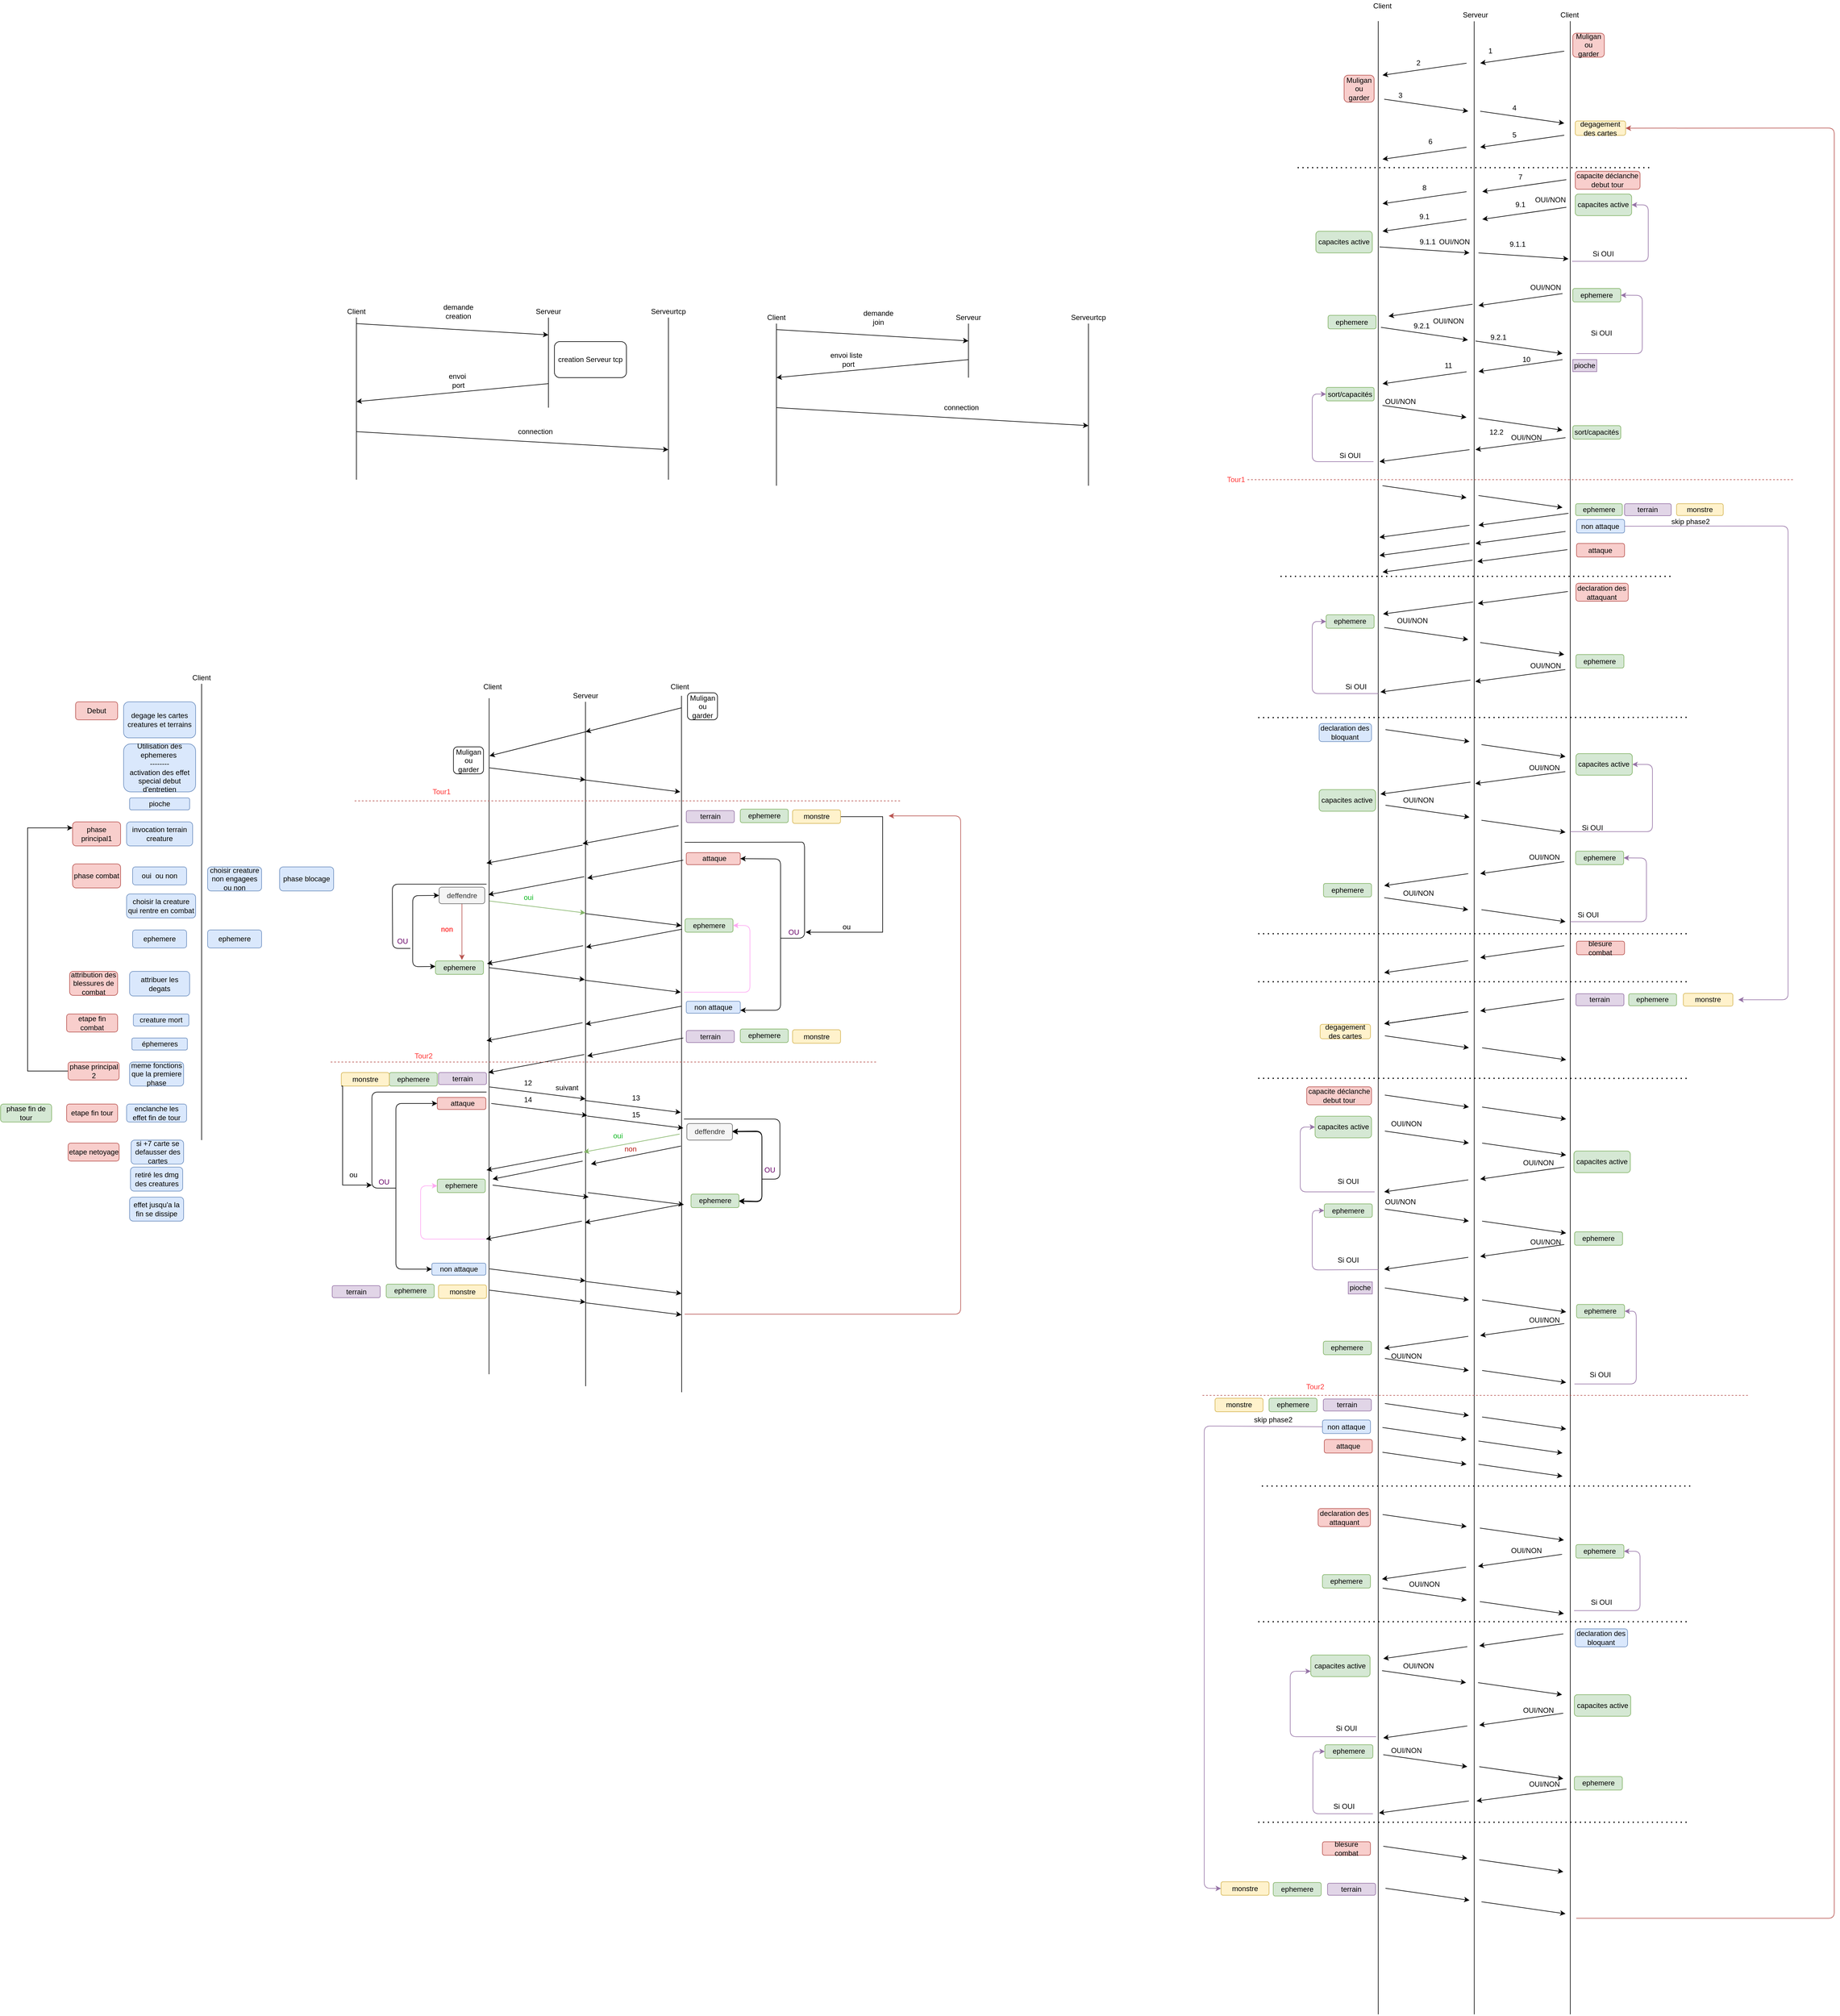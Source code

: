 <mxfile version="14.5.1" type="device"><diagram id="YN-qvNlqWwxjnGWNo_dw" name="Page-1"><mxGraphModel dx="595" dy="1991" grid="1" gridSize="10" guides="1" tooltips="1" connect="1" arrows="1" fold="1" page="1" pageScale="1" pageWidth="827" pageHeight="1169" math="0" shadow="0"><root><mxCell id="0"/><mxCell id="1" parent="0"/><mxCell id="iRL4qA7vCSr8jGaCnpsb-1" value="" style="endArrow=none;html=1;" parent="1" target="iRL4qA7vCSr8jGaCnpsb-2" edge="1"><mxGeometry width="50" height="50" relative="1" as="geometry"><mxPoint x="1420" y="-10" as="sourcePoint"/><mxPoint x="1420" y="-290" as="targetPoint"/></mxGeometry></mxCell><mxCell id="iRL4qA7vCSr8jGaCnpsb-2" value="Client" style="text;html=1;strokeColor=none;fillColor=none;align=center;verticalAlign=middle;whiteSpace=wrap;rounded=0;" parent="1" vertex="1"><mxGeometry x="1400" y="-300" width="40" height="20" as="geometry"/></mxCell><mxCell id="iRL4qA7vCSr8jGaCnpsb-3" value="" style="endArrow=none;html=1;" parent="1" target="iRL4qA7vCSr8jGaCnpsb-4" edge="1"><mxGeometry width="50" height="50" relative="1" as="geometry"><mxPoint x="1740" y="-130" as="sourcePoint"/><mxPoint x="1740" y="-290" as="targetPoint"/></mxGeometry></mxCell><mxCell id="iRL4qA7vCSr8jGaCnpsb-4" value="Serveur" style="text;html=1;strokeColor=none;fillColor=none;align=center;verticalAlign=middle;whiteSpace=wrap;rounded=0;" parent="1" vertex="1"><mxGeometry x="1720" y="-300" width="40" height="20" as="geometry"/></mxCell><mxCell id="iRL4qA7vCSr8jGaCnpsb-5" value="" style="endArrow=classic;html=1;" parent="1" target="iRL4qA7vCSr8jGaCnpsb-7" edge="1"><mxGeometry width="50" height="50" relative="1" as="geometry"><mxPoint x="1420" y="-270" as="sourcePoint"/><mxPoint x="1740" y="-250" as="targetPoint"/></mxGeometry></mxCell><mxCell id="iRL4qA7vCSr8jGaCnpsb-6" value="" style="endArrow=classic;html=1;" parent="1" edge="1"><mxGeometry width="50" height="50" relative="1" as="geometry"><mxPoint x="1740" y="-170" as="sourcePoint"/><mxPoint x="1420" y="-140" as="targetPoint"/></mxGeometry></mxCell><mxCell id="iRL4qA7vCSr8jGaCnpsb-7" value="&lt;br&gt;" style="text;html=1;strokeColor=none;fillColor=none;align=center;verticalAlign=middle;whiteSpace=wrap;rounded=0;" parent="1" vertex="1"><mxGeometry x="1740" y="-260" width="40" height="20" as="geometry"/></mxCell><mxCell id="iRL4qA7vCSr8jGaCnpsb-8" value="demande creation&lt;br&gt;" style="text;html=1;strokeColor=none;fillColor=none;align=center;verticalAlign=middle;whiteSpace=wrap;rounded=0;" parent="1" vertex="1"><mxGeometry x="1570" y="-300" width="40" height="20" as="geometry"/></mxCell><mxCell id="iRL4qA7vCSr8jGaCnpsb-10" value="" style="endArrow=none;html=1;" parent="1" target="iRL4qA7vCSr8jGaCnpsb-11" edge="1"><mxGeometry width="50" height="50" relative="1" as="geometry"><mxPoint x="1940" y="-10" as="sourcePoint"/><mxPoint x="1940" y="-290" as="targetPoint"/></mxGeometry></mxCell><mxCell id="iRL4qA7vCSr8jGaCnpsb-11" value="Serveurtcp" style="text;html=1;strokeColor=none;fillColor=none;align=center;verticalAlign=middle;whiteSpace=wrap;rounded=0;" parent="1" vertex="1"><mxGeometry x="1920" y="-300" width="40" height="20" as="geometry"/></mxCell><mxCell id="iRL4qA7vCSr8jGaCnpsb-14" value="" style="endArrow=classic;html=1;" parent="1" edge="1"><mxGeometry width="50" height="50" relative="1" as="geometry"><mxPoint x="1420" y="-90" as="sourcePoint"/><mxPoint x="1940" y="-60" as="targetPoint"/></mxGeometry></mxCell><mxCell id="iRL4qA7vCSr8jGaCnpsb-18" value="envoi&amp;nbsp;&lt;br&gt;port" style="text;html=1;strokeColor=none;fillColor=none;align=center;verticalAlign=middle;whiteSpace=wrap;rounded=0;" parent="1" vertex="1"><mxGeometry x="1570" y="-190" width="40" height="30" as="geometry"/></mxCell><mxCell id="iRL4qA7vCSr8jGaCnpsb-19" value="connection&amp;nbsp;" style="text;html=1;strokeColor=none;fillColor=none;align=center;verticalAlign=middle;whiteSpace=wrap;rounded=0;" parent="1" vertex="1"><mxGeometry x="1700" y="-100" width="40" height="20" as="geometry"/></mxCell><mxCell id="iRL4qA7vCSr8jGaCnpsb-20" value="" style="endArrow=none;html=1;" parent="1" target="iRL4qA7vCSr8jGaCnpsb-21" edge="1"><mxGeometry width="50" height="50" relative="1" as="geometry"><mxPoint x="2120" as="sourcePoint"/><mxPoint x="2120" y="-280" as="targetPoint"/></mxGeometry></mxCell><mxCell id="iRL4qA7vCSr8jGaCnpsb-21" value="Client" style="text;html=1;strokeColor=none;fillColor=none;align=center;verticalAlign=middle;whiteSpace=wrap;rounded=0;" parent="1" vertex="1"><mxGeometry x="2100" y="-290" width="40" height="20" as="geometry"/></mxCell><mxCell id="iRL4qA7vCSr8jGaCnpsb-22" value="" style="endArrow=none;html=1;" parent="1" target="iRL4qA7vCSr8jGaCnpsb-23" edge="1"><mxGeometry width="50" height="50" relative="1" as="geometry"><mxPoint x="2440" y="-180" as="sourcePoint"/><mxPoint x="2440" y="-280" as="targetPoint"/></mxGeometry></mxCell><mxCell id="iRL4qA7vCSr8jGaCnpsb-23" value="Serveur" style="text;html=1;strokeColor=none;fillColor=none;align=center;verticalAlign=middle;whiteSpace=wrap;rounded=0;" parent="1" vertex="1"><mxGeometry x="2420" y="-290" width="40" height="20" as="geometry"/></mxCell><mxCell id="iRL4qA7vCSr8jGaCnpsb-24" value="" style="endArrow=classic;html=1;" parent="1" target="iRL4qA7vCSr8jGaCnpsb-26" edge="1"><mxGeometry width="50" height="50" relative="1" as="geometry"><mxPoint x="2120" y="-260" as="sourcePoint"/><mxPoint x="2440" y="-240" as="targetPoint"/></mxGeometry></mxCell><mxCell id="iRL4qA7vCSr8jGaCnpsb-26" value="&lt;br&gt;" style="text;html=1;strokeColor=none;fillColor=none;align=center;verticalAlign=middle;whiteSpace=wrap;rounded=0;" parent="1" vertex="1"><mxGeometry x="2440" y="-250" width="40" height="20" as="geometry"/></mxCell><mxCell id="iRL4qA7vCSr8jGaCnpsb-27" value="demande join" style="text;html=1;strokeColor=none;fillColor=none;align=center;verticalAlign=middle;whiteSpace=wrap;rounded=0;" parent="1" vertex="1"><mxGeometry x="2270" y="-290" width="40" height="20" as="geometry"/></mxCell><mxCell id="iRL4qA7vCSr8jGaCnpsb-28" value="" style="endArrow=none;html=1;" parent="1" target="iRL4qA7vCSr8jGaCnpsb-29" edge="1"><mxGeometry width="50" height="50" relative="1" as="geometry"><mxPoint x="2640" as="sourcePoint"/><mxPoint x="2640" y="-280" as="targetPoint"/><Array as="points"><mxPoint x="2640" y="-200"/></Array></mxGeometry></mxCell><mxCell id="iRL4qA7vCSr8jGaCnpsb-29" value="Serveurtcp" style="text;html=1;strokeColor=none;fillColor=none;align=center;verticalAlign=middle;whiteSpace=wrap;rounded=0;" parent="1" vertex="1"><mxGeometry x="2620" y="-290" width="40" height="20" as="geometry"/></mxCell><mxCell id="iRL4qA7vCSr8jGaCnpsb-30" value="" style="endArrow=classic;html=1;" parent="1" edge="1"><mxGeometry width="50" height="50" relative="1" as="geometry"><mxPoint x="2440" y="-210" as="sourcePoint"/><mxPoint x="2120" y="-180" as="targetPoint"/></mxGeometry></mxCell><mxCell id="iRL4qA7vCSr8jGaCnpsb-32" value="" style="endArrow=classic;html=1;" parent="1" edge="1"><mxGeometry width="50" height="50" relative="1" as="geometry"><mxPoint x="2120" y="-130" as="sourcePoint"/><mxPoint x="2640" y="-100" as="targetPoint"/></mxGeometry></mxCell><mxCell id="iRL4qA7vCSr8jGaCnpsb-35" value="envoi liste&amp;nbsp;&amp;nbsp;&lt;br&gt;port" style="text;html=1;strokeColor=none;fillColor=none;align=center;verticalAlign=middle;whiteSpace=wrap;rounded=0;" parent="1" vertex="1"><mxGeometry x="2200" y="-225" width="80" height="30" as="geometry"/></mxCell><mxCell id="iRL4qA7vCSr8jGaCnpsb-36" value="connection&amp;nbsp;" style="text;html=1;strokeColor=none;fillColor=none;align=center;verticalAlign=middle;whiteSpace=wrap;rounded=0;" parent="1" vertex="1"><mxGeometry x="2410" y="-140" width="40" height="20" as="geometry"/></mxCell><mxCell id="iRL4qA7vCSr8jGaCnpsb-94" value="creation Serveur tcp" style="rounded=1;whiteSpace=wrap;html=1;" parent="1" vertex="1"><mxGeometry x="1750" y="-240" width="120" height="60" as="geometry"/></mxCell><mxCell id="hKLNuQkEQBeWgj1jDYiH-575" value="Client" style="text;html=1;strokeColor=none;fillColor=none;align=center;verticalAlign=middle;whiteSpace=wrap;rounded=0;" parent="1" vertex="1"><mxGeometry x="1626.74" y="325" width="40" height="20" as="geometry"/></mxCell><mxCell id="hKLNuQkEQBeWgj1jDYiH-576" value="" style="endArrow=none;html=1;" parent="1" target="hKLNuQkEQBeWgj1jDYiH-577" edge="1"><mxGeometry width="50" height="50" relative="1" as="geometry"><mxPoint x="1802" y="1500" as="sourcePoint"/><mxPoint x="1801.74" y="350" as="targetPoint"/></mxGeometry></mxCell><mxCell id="hKLNuQkEQBeWgj1jDYiH-577" value="Serveur&lt;br&gt;" style="text;html=1;strokeColor=none;fillColor=none;align=center;verticalAlign=middle;whiteSpace=wrap;rounded=0;" parent="1" vertex="1"><mxGeometry x="1781.74" y="340" width="40" height="20" as="geometry"/></mxCell><mxCell id="hKLNuQkEQBeWgj1jDYiH-578" value="" style="endArrow=none;html=1;" parent="1" edge="1"><mxGeometry width="50" height="50" relative="1" as="geometry"><mxPoint x="1962" y="1510" as="sourcePoint"/><mxPoint x="1961.74" y="350" as="targetPoint"/></mxGeometry></mxCell><mxCell id="hKLNuQkEQBeWgj1jDYiH-579" value="Client" style="text;html=1;strokeColor=none;fillColor=none;align=center;verticalAlign=middle;whiteSpace=wrap;rounded=0;" parent="1" vertex="1"><mxGeometry x="1938.68" y="325" width="40" height="20" as="geometry"/></mxCell><mxCell id="hKLNuQkEQBeWgj1jDYiH-580" value="" style="endArrow=classic;html=1;" parent="1" edge="1"><mxGeometry width="50" height="50" relative="1" as="geometry"><mxPoint x="1961.74" y="370" as="sourcePoint"/><mxPoint x="1801.74" y="410" as="targetPoint"/></mxGeometry></mxCell><mxCell id="hKLNuQkEQBeWgj1jDYiH-581" value="" style="endArrow=classic;html=1;" parent="1" edge="1"><mxGeometry width="50" height="50" relative="1" as="geometry"><mxPoint x="1801.74" y="410" as="sourcePoint"/><mxPoint x="1641.74" y="450" as="targetPoint"/></mxGeometry></mxCell><mxCell id="hKLNuQkEQBeWgj1jDYiH-582" value="" style="endArrow=classic;html=1;" parent="1" edge="1"><mxGeometry width="50" height="50" relative="1" as="geometry"><mxPoint x="1641.74" y="470" as="sourcePoint"/><mxPoint x="1801.74" y="490" as="targetPoint"/></mxGeometry></mxCell><mxCell id="hKLNuQkEQBeWgj1jDYiH-583" value="" style="endArrow=classic;html=1;" parent="1" edge="1"><mxGeometry width="50" height="50" relative="1" as="geometry"><mxPoint x="1799.74" y="490" as="sourcePoint"/><mxPoint x="1959.74" y="510" as="targetPoint"/></mxGeometry></mxCell><mxCell id="hKLNuQkEQBeWgj1jDYiH-590" value="non attaque" style="rounded=1;whiteSpace=wrap;html=1;fillColor=#dae8fc;strokeColor=#6c8ebf;" parent="1" vertex="1"><mxGeometry x="1969.74" y="858.75" width="90" height="20" as="geometry"/></mxCell><mxCell id="hKLNuQkEQBeWgj1jDYiH-591" value="" style="endArrow=classic;html=1;" parent="1" edge="1"><mxGeometry width="50" height="50" relative="1" as="geometry"><mxPoint x="1956.86" y="566.25" as="sourcePoint"/><mxPoint x="1796.86" y="596.25" as="targetPoint"/></mxGeometry></mxCell><mxCell id="hKLNuQkEQBeWgj1jDYiH-592" value="" style="endArrow=classic;html=1;" parent="1" edge="1"><mxGeometry width="50" height="50" relative="1" as="geometry"><mxPoint x="1796.74" y="598.75" as="sourcePoint"/><mxPoint x="1636.74" y="628.75" as="targetPoint"/></mxGeometry></mxCell><mxCell id="hKLNuQkEQBeWgj1jDYiH-593" value="" style="endArrow=none;html=1;" parent="1" edge="1"><mxGeometry width="50" height="50" relative="1" as="geometry"><mxPoint x="1641" y="1480" as="sourcePoint"/><mxPoint x="1641.15" y="354" as="targetPoint"/><Array as="points"><mxPoint x="1641.15" y="454"/></Array></mxGeometry></mxCell><mxCell id="hKLNuQkEQBeWgj1jDYiH-600" value="terrain" style="rounded=1;whiteSpace=wrap;html=1;fillColor=#e1d5e7;strokeColor=#9673a6;" parent="1" vertex="1"><mxGeometry x="1969.77" y="541.25" width="80" height="20" as="geometry"/></mxCell><mxCell id="hKLNuQkEQBeWgj1jDYiH-601" value="ephemere" style="rounded=1;whiteSpace=wrap;html=1;fillColor=#d5e8d4;strokeColor=#82b366;" parent="1" vertex="1"><mxGeometry x="2059.74" y="538.75" width="80" height="22.5" as="geometry"/></mxCell><mxCell id="hKLNuQkEQBeWgj1jDYiH-859" style="edgeStyle=orthogonalEdgeStyle;rounded=0;orthogonalLoop=1;jettySize=auto;html=1;entryX=1;entryY=0.5;entryDx=0;entryDy=0;" parent="1" source="hKLNuQkEQBeWgj1jDYiH-602" target="hKLNuQkEQBeWgj1jDYiH-740" edge="1"><mxGeometry relative="1" as="geometry"><mxPoint x="2167" y="610" as="targetPoint"/><Array as="points"><mxPoint x="2297" y="551"/><mxPoint x="2297" y="744"/></Array></mxGeometry></mxCell><mxCell id="hKLNuQkEQBeWgj1jDYiH-602" value="monstre" style="rounded=1;whiteSpace=wrap;html=1;fillColor=#fff2cc;strokeColor=#d6b656;" parent="1" vertex="1"><mxGeometry x="2146.86" y="540" width="80" height="22.5" as="geometry"/></mxCell><mxCell id="hKLNuQkEQBeWgj1jDYiH-603" value="" style="endArrow=classic;html=1;" parent="1" edge="1"><mxGeometry width="50" height="50" relative="1" as="geometry"><mxPoint x="1799.74" y="651.25" as="sourcePoint"/><mxPoint x="1639.74" y="681.25" as="targetPoint"/></mxGeometry></mxCell><mxCell id="NBdsuHaIWpVn6MUZpC2d-1" style="edgeStyle=orthogonalEdgeStyle;rounded=0;orthogonalLoop=1;jettySize=auto;html=1;fillColor=#f8cecc;strokeColor=#b85450;" parent="1" source="hKLNuQkEQBeWgj1jDYiH-605" edge="1"><mxGeometry relative="1" as="geometry"><mxPoint x="1595.83" y="790" as="targetPoint"/></mxGeometry></mxCell><mxCell id="hKLNuQkEQBeWgj1jDYiH-605" value="deffendre" style="rounded=1;whiteSpace=wrap;html=1;fillColor=#f5f5f5;strokeColor=#666666;fontColor=#333333;" parent="1" vertex="1"><mxGeometry x="1557.8" y="668.75" width="76.06" height="27.5" as="geometry"/></mxCell><mxCell id="hKLNuQkEQBeWgj1jDYiH-606" value="&amp;nbsp;attaque" style="rounded=1;whiteSpace=wrap;html=1;fillColor=#f8cecc;strokeColor=#b85450;" parent="1" vertex="1"><mxGeometry x="1969.74" y="611.25" width="90" height="20" as="geometry"/></mxCell><mxCell id="hKLNuQkEQBeWgj1jDYiH-607" value="" style="endArrow=classic;html=1;" parent="1" edge="1"><mxGeometry width="50" height="50" relative="1" as="geometry"><mxPoint x="1964.74" y="623.75" as="sourcePoint"/><mxPoint x="1804.74" y="653.75" as="targetPoint"/></mxGeometry></mxCell><mxCell id="hKLNuQkEQBeWgj1jDYiH-643" value="" style="endArrow=classic;html=1;fillColor=#d5e8d4;strokeColor=#82b366;" parent="1" edge="1"><mxGeometry width="50" height="50" relative="1" as="geometry"><mxPoint x="1641.74" y="691.75" as="sourcePoint"/><mxPoint x="1801.74" y="711.75" as="targetPoint"/></mxGeometry></mxCell><mxCell id="hKLNuQkEQBeWgj1jDYiH-644" value="" style="endArrow=classic;html=1;" parent="1" edge="1"><mxGeometry width="50" height="50" relative="1" as="geometry"><mxPoint x="1801.74" y="712.75" as="sourcePoint"/><mxPoint x="1961.74" y="732.75" as="targetPoint"/></mxGeometry></mxCell><mxCell id="hKLNuQkEQBeWgj1jDYiH-645" value="ephemere" style="rounded=1;whiteSpace=wrap;html=1;fillColor=#d5e8d4;strokeColor=#82b366;" parent="1" vertex="1"><mxGeometry x="1967.66" y="721.25" width="80" height="22.5" as="geometry"/></mxCell><mxCell id="hKLNuQkEQBeWgj1jDYiH-646" value="" style="endArrow=classic;html=1;" parent="1" edge="1"><mxGeometry width="50" height="50" relative="1" as="geometry"><mxPoint x="1797.66" y="766.25" as="sourcePoint"/><mxPoint x="1637.66" y="796.25" as="targetPoint"/></mxGeometry></mxCell><mxCell id="hKLNuQkEQBeWgj1jDYiH-647" value="" style="endArrow=classic;html=1;" parent="1" edge="1"><mxGeometry width="50" height="50" relative="1" as="geometry"><mxPoint x="1962.66" y="738.75" as="sourcePoint"/><mxPoint x="1802.66" y="768.75" as="targetPoint"/></mxGeometry></mxCell><mxCell id="hKLNuQkEQBeWgj1jDYiH-648" value="ephemere" style="rounded=1;whiteSpace=wrap;html=1;fillColor=#d5e8d4;strokeColor=#82b366;" parent="1" vertex="1"><mxGeometry x="1551.74" y="791.5" width="80" height="22.5" as="geometry"/></mxCell><mxCell id="hKLNuQkEQBeWgj1jDYiH-649" value="" style="endArrow=classic;html=1;" parent="1" edge="1"><mxGeometry width="50" height="50" relative="1" as="geometry"><mxPoint x="1640.66" y="802.75" as="sourcePoint"/><mxPoint x="1800.66" y="822.75" as="targetPoint"/></mxGeometry></mxCell><mxCell id="hKLNuQkEQBeWgj1jDYiH-650" value="" style="endArrow=classic;html=1;" parent="1" edge="1"><mxGeometry width="50" height="50" relative="1" as="geometry"><mxPoint x="1800.66" y="823.75" as="sourcePoint"/><mxPoint x="1960.66" y="843.75" as="targetPoint"/></mxGeometry></mxCell><mxCell id="hKLNuQkEQBeWgj1jDYiH-659" value="" style="endArrow=classic;html=1;entryX=1;entryY=0.5;entryDx=0;entryDy=0;strokeColor=#FFA8F3;" parent="1" target="hKLNuQkEQBeWgj1jDYiH-645" edge="1"><mxGeometry width="50" height="50" relative="1" as="geometry"><mxPoint x="1965.86" y="843.75" as="sourcePoint"/><mxPoint x="2145.86" y="783.75" as="targetPoint"/><Array as="points"><mxPoint x="2075.86" y="843.75"/><mxPoint x="2075.86" y="732.75"/></Array></mxGeometry></mxCell><mxCell id="hKLNuQkEQBeWgj1jDYiH-724" value="Muligan ou garder" style="rounded=1;whiteSpace=wrap;html=1;sketch=0;" parent="1" vertex="1"><mxGeometry x="1581.74" y="435" width="50" height="45" as="geometry"/></mxCell><mxCell id="hKLNuQkEQBeWgj1jDYiH-725" value="Muligan ou garder" style="rounded=1;whiteSpace=wrap;html=1;sketch=0;" parent="1" vertex="1"><mxGeometry x="1971.74" y="345" width="50" height="45" as="geometry"/></mxCell><mxCell id="hKLNuQkEQBeWgj1jDYiH-738" value="" style="endArrow=classic;startArrow=classic;html=1;exitX=1;exitY=0.75;exitDx=0;exitDy=0;entryX=1;entryY=0.5;entryDx=0;entryDy=0;" parent="1" source="hKLNuQkEQBeWgj1jDYiH-590" target="hKLNuQkEQBeWgj1jDYiH-606" edge="1"><mxGeometry width="50" height="50" relative="1" as="geometry"><mxPoint x="2088.86" y="873.75" as="sourcePoint"/><mxPoint x="2088.86" y="618.75" as="targetPoint"/><Array as="points"><mxPoint x="2126.86" y="873.75"/><mxPoint x="2126.86" y="621.75"/></Array></mxGeometry></mxCell><mxCell id="hKLNuQkEQBeWgj1jDYiH-739" value="" style="endArrow=none;html=1;" parent="1" edge="1"><mxGeometry width="50" height="50" relative="1" as="geometry"><mxPoint x="1967" y="594" as="sourcePoint"/><mxPoint x="2126.86" y="753.75" as="targetPoint"/><Array as="points"><mxPoint x="2146.86" y="593.75"/><mxPoint x="2166.86" y="593.75"/><mxPoint x="2166.86" y="753.75"/></Array></mxGeometry></mxCell><mxCell id="hKLNuQkEQBeWgj1jDYiH-740" value="OU" style="text;html=1;strokeColor=none;fillColor=none;align=center;verticalAlign=middle;whiteSpace=wrap;rounded=0;sketch=0;fontColor=#660066;" parent="1" vertex="1"><mxGeometry x="2128.68" y="733.75" width="40" height="20" as="geometry"/></mxCell><mxCell id="hKLNuQkEQBeWgj1jDYiH-750" value="" style="endArrow=classic;startArrow=classic;html=1;entryX=0;entryY=0.5;entryDx=0;entryDy=0;" parent="1" target="hKLNuQkEQBeWgj1jDYiH-605" edge="1"><mxGeometry width="50" height="50" relative="1" as="geometry"><mxPoint x="1551.74" y="800.75" as="sourcePoint"/><mxPoint x="1551.74" y="548.75" as="targetPoint"/><Array as="points"><mxPoint x="1513.74" y="801.25"/><mxPoint x="1513.86" y="682.75"/></Array></mxGeometry></mxCell><mxCell id="hKLNuQkEQBeWgj1jDYiH-751" value="" style="endArrow=none;html=1;" parent="1" edge="1"><mxGeometry width="50" height="50" relative="1" as="geometry"><mxPoint x="1636.86" y="663.75" as="sourcePoint"/><mxPoint x="1509.86" y="770.75" as="targetPoint"/><Array as="points"><mxPoint x="1479.86" y="663.75"/><mxPoint x="1480.33" y="770.75"/></Array></mxGeometry></mxCell><mxCell id="hKLNuQkEQBeWgj1jDYiH-752" value="OU" style="text;html=1;strokeColor=none;fillColor=none;align=center;verticalAlign=middle;whiteSpace=wrap;rounded=0;sketch=0;fontColor=#660066;" parent="1" vertex="1"><mxGeometry x="1476.86" y="748.75" width="40" height="20" as="geometry"/></mxCell><mxCell id="hKLNuQkEQBeWgj1jDYiH-753" value="oui" style="text;html=1;strokeColor=none;fillColor=none;align=center;verticalAlign=middle;whiteSpace=wrap;rounded=0;fontColor=#07B519;" parent="1" vertex="1"><mxGeometry x="1686.86" y="676.25" width="40" height="20" as="geometry"/></mxCell><mxCell id="hKLNuQkEQBeWgj1jDYiH-766" value="" style="endArrow=none;html=1;" parent="1" target="hKLNuQkEQBeWgj1jDYiH-767" edge="1"><mxGeometry width="50" height="50" relative="1" as="geometry"><mxPoint x="1162" y="1090" as="sourcePoint"/><mxPoint x="1162" y="320" as="targetPoint"/><Array as="points"><mxPoint x="1162" y="400"/></Array></mxGeometry></mxCell><mxCell id="hKLNuQkEQBeWgj1jDYiH-767" value="Client" style="text;html=1;strokeColor=none;fillColor=none;align=center;verticalAlign=middle;whiteSpace=wrap;rounded=0;" parent="1" vertex="1"><mxGeometry x="1142" y="310" width="40" height="20" as="geometry"/></mxCell><mxCell id="hKLNuQkEQBeWgj1jDYiH-768" value="degage les cartes creatures et terrains" style="rounded=1;whiteSpace=wrap;html=1;fillColor=#dae8fc;strokeColor=#6c8ebf;" parent="1" vertex="1"><mxGeometry x="1032" y="360" width="120" height="60" as="geometry"/></mxCell><mxCell id="hKLNuQkEQBeWgj1jDYiH-769" value="Utilisation des ephemeres&amp;nbsp;&lt;br&gt;--------&lt;br&gt;activation des effet special debut d'entretien" style="rounded=1;whiteSpace=wrap;html=1;fillColor=#dae8fc;strokeColor=#6c8ebf;" parent="1" vertex="1"><mxGeometry x="1032" y="430" width="120" height="80" as="geometry"/></mxCell><mxCell id="hKLNuQkEQBeWgj1jDYiH-770" value="pioche" style="rounded=1;whiteSpace=wrap;html=1;fillColor=#dae8fc;strokeColor=#6c8ebf;" parent="1" vertex="1"><mxGeometry x="1042" y="520" width="100" height="20" as="geometry"/></mxCell><mxCell id="hKLNuQkEQBeWgj1jDYiH-771" value="Debut" style="rounded=1;whiteSpace=wrap;html=1;fillColor=#f8cecc;strokeColor=#b85450;" parent="1" vertex="1"><mxGeometry x="952" y="360" width="70" height="30" as="geometry"/></mxCell><mxCell id="hKLNuQkEQBeWgj1jDYiH-772" value="invocation terrain&lt;br&gt;creature" style="rounded=1;whiteSpace=wrap;html=1;fillColor=#dae8fc;strokeColor=#6c8ebf;" parent="1" vertex="1"><mxGeometry x="1037" y="560" width="110" height="40" as="geometry"/></mxCell><mxCell id="hKLNuQkEQBeWgj1jDYiH-773" value="phase principal1" style="rounded=1;whiteSpace=wrap;html=1;fillColor=#f8cecc;strokeColor=#b85450;" parent="1" vertex="1"><mxGeometry x="947" y="560" width="80" height="40" as="geometry"/></mxCell><mxCell id="hKLNuQkEQBeWgj1jDYiH-774" value="phase combat" style="rounded=1;whiteSpace=wrap;html=1;fillColor=#f8cecc;strokeColor=#b85450;" parent="1" vertex="1"><mxGeometry x="947" y="630" width="80" height="40" as="geometry"/></mxCell><mxCell id="hKLNuQkEQBeWgj1jDYiH-775" value="oui&amp;nbsp; ou non" style="rounded=1;whiteSpace=wrap;html=1;fillColor=#dae8fc;strokeColor=#6c8ebf;" parent="1" vertex="1"><mxGeometry x="1047" y="635" width="90" height="30" as="geometry"/></mxCell><mxCell id="hKLNuQkEQBeWgj1jDYiH-776" value="choisir la creature qui rentre en combat" style="rounded=1;whiteSpace=wrap;html=1;fillColor=#dae8fc;strokeColor=#6c8ebf;" parent="1" vertex="1"><mxGeometry x="1037" y="680" width="115" height="40" as="geometry"/></mxCell><mxCell id="hKLNuQkEQBeWgj1jDYiH-777" value="phase blocage" style="rounded=1;whiteSpace=wrap;html=1;fillColor=#dae8fc;strokeColor=#6c8ebf;" parent="1" vertex="1"><mxGeometry x="1292" y="635" width="90" height="40" as="geometry"/></mxCell><mxCell id="hKLNuQkEQBeWgj1jDYiH-778" value="choisir creature non engagees&lt;br&gt;ou non" style="rounded=1;whiteSpace=wrap;html=1;fillColor=#dae8fc;strokeColor=#6c8ebf;" parent="1" vertex="1"><mxGeometry x="1172" y="635" width="90" height="40" as="geometry"/></mxCell><mxCell id="hKLNuQkEQBeWgj1jDYiH-779" value="ephemere" style="rounded=1;whiteSpace=wrap;html=1;fillColor=#dae8fc;strokeColor=#6c8ebf;" parent="1" vertex="1"><mxGeometry x="1047" y="740" width="90" height="30" as="geometry"/></mxCell><mxCell id="hKLNuQkEQBeWgj1jDYiH-780" value="ephemere" style="rounded=1;whiteSpace=wrap;html=1;fillColor=#dae8fc;strokeColor=#6c8ebf;" parent="1" vertex="1"><mxGeometry x="1172" y="740" width="90" height="30" as="geometry"/></mxCell><mxCell id="hKLNuQkEQBeWgj1jDYiH-781" value="attribution des blessures de combat" style="rounded=1;whiteSpace=wrap;html=1;fillColor=#f8cecc;strokeColor=#b85450;" parent="1" vertex="1"><mxGeometry x="942" y="809" width="80" height="40" as="geometry"/></mxCell><mxCell id="hKLNuQkEQBeWgj1jDYiH-782" value="attribuer les degats" style="rounded=1;whiteSpace=wrap;html=1;fillColor=#dae8fc;strokeColor=#6c8ebf;" parent="1" vertex="1"><mxGeometry x="1042" y="809" width="100" height="41" as="geometry"/></mxCell><mxCell id="hKLNuQkEQBeWgj1jDYiH-783" value="etape fin combat" style="rounded=1;whiteSpace=wrap;html=1;fillColor=#f8cecc;strokeColor=#b85450;" parent="1" vertex="1"><mxGeometry x="937" y="880" width="85" height="30" as="geometry"/></mxCell><mxCell id="hKLNuQkEQBeWgj1jDYiH-784" value="creature mort" style="rounded=1;whiteSpace=wrap;html=1;fillColor=#dae8fc;strokeColor=#6c8ebf;" parent="1" vertex="1"><mxGeometry x="1048.25" y="880" width="92.5" height="20" as="geometry"/></mxCell><mxCell id="hKLNuQkEQBeWgj1jDYiH-785" value="éphemeres" style="rounded=1;whiteSpace=wrap;html=1;fillColor=#dae8fc;strokeColor=#6c8ebf;" parent="1" vertex="1"><mxGeometry x="1045.75" y="920" width="92.5" height="20" as="geometry"/></mxCell><mxCell id="hKLNuQkEQBeWgj1jDYiH-786" style="edgeStyle=orthogonalEdgeStyle;rounded=0;orthogonalLoop=1;jettySize=auto;html=1;entryX=0;entryY=0.25;entryDx=0;entryDy=0;" parent="1" source="hKLNuQkEQBeWgj1jDYiH-787" target="hKLNuQkEQBeWgj1jDYiH-773" edge="1"><mxGeometry relative="1" as="geometry"><Array as="points"><mxPoint x="872" y="975"/><mxPoint x="872" y="570"/></Array></mxGeometry></mxCell><mxCell id="hKLNuQkEQBeWgj1jDYiH-787" value="phase principal 2" style="rounded=1;whiteSpace=wrap;html=1;fillColor=#f8cecc;strokeColor=#b85450;" parent="1" vertex="1"><mxGeometry x="939.5" y="960" width="85" height="30" as="geometry"/></mxCell><mxCell id="hKLNuQkEQBeWgj1jDYiH-788" value="meme fonctions que la premiere phase" style="rounded=1;whiteSpace=wrap;html=1;fillColor=#dae8fc;strokeColor=#6c8ebf;" parent="1" vertex="1"><mxGeometry x="1042" y="960" width="90" height="40" as="geometry"/></mxCell><mxCell id="hKLNuQkEQBeWgj1jDYiH-789" value="phase fin de tour" style="rounded=1;whiteSpace=wrap;html=1;fillColor=#d5e8d4;strokeColor=#82b366;" parent="1" vertex="1"><mxGeometry x="827" y="1030" width="85" height="30" as="geometry"/></mxCell><mxCell id="hKLNuQkEQBeWgj1jDYiH-790" value="enclanche les effet fin de tour" style="rounded=1;whiteSpace=wrap;html=1;fillColor=#dae8fc;strokeColor=#6c8ebf;" parent="1" vertex="1"><mxGeometry x="1037" y="1030" width="100" height="30" as="geometry"/></mxCell><mxCell id="hKLNuQkEQBeWgj1jDYiH-791" value="etape fin tour" style="rounded=1;whiteSpace=wrap;html=1;fillColor=#f8cecc;strokeColor=#b85450;" parent="1" vertex="1"><mxGeometry x="937" y="1030" width="85" height="30" as="geometry"/></mxCell><mxCell id="hKLNuQkEQBeWgj1jDYiH-792" value="etape netoyage" style="rounded=1;whiteSpace=wrap;html=1;fillColor=#f8cecc;strokeColor=#b85450;" parent="1" vertex="1"><mxGeometry x="939.5" y="1095" width="85" height="30" as="geometry"/></mxCell><mxCell id="hKLNuQkEQBeWgj1jDYiH-793" value="si +7 carte se defausser des cartes" style="rounded=1;whiteSpace=wrap;html=1;fillColor=#dae8fc;strokeColor=#6c8ebf;" parent="1" vertex="1"><mxGeometry x="1044.5" y="1090" width="87.5" height="40" as="geometry"/></mxCell><mxCell id="hKLNuQkEQBeWgj1jDYiH-794" value="retiré les dmg des creatures" style="rounded=1;whiteSpace=wrap;html=1;fillColor=#dae8fc;strokeColor=#6c8ebf;" parent="1" vertex="1"><mxGeometry x="1043.5" y="1135" width="87" height="40" as="geometry"/></mxCell><mxCell id="hKLNuQkEQBeWgj1jDYiH-795" value="effet jusqu'a la fin se dissipe" style="rounded=1;whiteSpace=wrap;html=1;fillColor=#dae8fc;strokeColor=#6c8ebf;" parent="1" vertex="1"><mxGeometry x="1042" y="1185" width="90" height="40" as="geometry"/></mxCell><mxCell id="hKLNuQkEQBeWgj1jDYiH-798" value="terrain" style="rounded=1;whiteSpace=wrap;html=1;fillColor=#e1d5e7;strokeColor=#9673a6;" parent="1" vertex="1"><mxGeometry x="1969.77" y="907.5" width="80" height="20" as="geometry"/></mxCell><mxCell id="hKLNuQkEQBeWgj1jDYiH-799" value="ephemere" style="rounded=1;whiteSpace=wrap;html=1;fillColor=#d5e8d4;strokeColor=#82b366;" parent="1" vertex="1"><mxGeometry x="2059.74" y="905" width="80" height="22.5" as="geometry"/></mxCell><mxCell id="hKLNuQkEQBeWgj1jDYiH-800" value="monstre" style="rounded=1;whiteSpace=wrap;html=1;fillColor=#fff2cc;strokeColor=#d6b656;" parent="1" vertex="1"><mxGeometry x="2146.86" y="906.25" width="80" height="22.5" as="geometry"/></mxCell><mxCell id="hKLNuQkEQBeWgj1jDYiH-801" value="" style="endArrow=classic;html=1;" parent="1" edge="1"><mxGeometry width="50" height="50" relative="1" as="geometry"><mxPoint x="1799.74" y="947.5" as="sourcePoint"/><mxPoint x="1639.74" y="977.5" as="targetPoint"/></mxGeometry></mxCell><mxCell id="hKLNuQkEQBeWgj1jDYiH-802" value="" style="endArrow=classic;html=1;" parent="1" edge="1"><mxGeometry width="50" height="50" relative="1" as="geometry"><mxPoint x="1964.74" y="920" as="sourcePoint"/><mxPoint x="1804.74" y="950" as="targetPoint"/></mxGeometry></mxCell><mxCell id="hKLNuQkEQBeWgj1jDYiH-804" value="" style="endArrow=classic;html=1;" parent="1" edge="1"><mxGeometry width="50" height="50" relative="1" as="geometry"><mxPoint x="1644.77" y="1029" as="sourcePoint"/><mxPoint x="1804.77" y="1049" as="targetPoint"/></mxGeometry></mxCell><mxCell id="hKLNuQkEQBeWgj1jDYiH-805" value="" style="endArrow=classic;html=1;" parent="1" edge="1"><mxGeometry width="50" height="50" relative="1" as="geometry"><mxPoint x="1804.77" y="1050" as="sourcePoint"/><mxPoint x="1964.77" y="1070" as="targetPoint"/></mxGeometry></mxCell><mxCell id="hKLNuQkEQBeWgj1jDYiH-806" value="terrain" style="rounded=1;whiteSpace=wrap;html=1;fillColor=#e1d5e7;strokeColor=#9673a6;" parent="1" vertex="1"><mxGeometry x="1556.77" y="977.5" width="80" height="20" as="geometry"/></mxCell><mxCell id="hKLNuQkEQBeWgj1jDYiH-807" value="ephemere" style="rounded=1;whiteSpace=wrap;html=1;fillColor=#d5e8d4;strokeColor=#82b366;" parent="1" vertex="1"><mxGeometry x="1474.8" y="977.5" width="80" height="22.5" as="geometry"/></mxCell><mxCell id="hKLNuQkEQBeWgj1jDYiH-808" value="monstre" style="rounded=1;whiteSpace=wrap;html=1;fillColor=#fff2cc;strokeColor=#d6b656;" parent="1" vertex="1"><mxGeometry x="1394.8" y="977.5" width="80" height="22.5" as="geometry"/></mxCell><mxCell id="hKLNuQkEQBeWgj1jDYiH-809" value="&amp;nbsp;attaque" style="rounded=1;whiteSpace=wrap;html=1;fillColor=#f8cecc;strokeColor=#b85450;" parent="1" vertex="1"><mxGeometry x="1554.77" y="1019" width="80.94" height="20" as="geometry"/></mxCell><mxCell id="hKLNuQkEQBeWgj1jDYiH-810" value="non attaque" style="rounded=1;whiteSpace=wrap;html=1;fillColor=#dae8fc;strokeColor=#6c8ebf;" parent="1" vertex="1"><mxGeometry x="1545.68" y="1295" width="90" height="20" as="geometry"/></mxCell><mxCell id="hKLNuQkEQBeWgj1jDYiH-811" value="deffendre" style="rounded=1;whiteSpace=wrap;html=1;fillColor=#f5f5f5;strokeColor=#666666;fontColor=#333333;" parent="1" vertex="1"><mxGeometry x="1970.68" y="1062.5" width="76.06" height="27.5" as="geometry"/></mxCell><mxCell id="hKLNuQkEQBeWgj1jDYiH-812" value="" style="endArrow=classic;html=1;" parent="1" edge="1"><mxGeometry width="50" height="50" relative="1" as="geometry"><mxPoint x="1641.91" y="1001.5" as="sourcePoint"/><mxPoint x="1801.91" y="1021.5" as="targetPoint"/></mxGeometry></mxCell><mxCell id="hKLNuQkEQBeWgj1jDYiH-813" value="" style="endArrow=classic;html=1;" parent="1" edge="1"><mxGeometry width="50" height="50" relative="1" as="geometry"><mxPoint x="1800.71" y="1024" as="sourcePoint"/><mxPoint x="1960.71" y="1044" as="targetPoint"/></mxGeometry></mxCell><mxCell id="hKLNuQkEQBeWgj1jDYiH-814" value="" style="endArrow=classic;html=1;" parent="1" edge="1"><mxGeometry width="50" height="50" relative="1" as="geometry"><mxPoint x="1796.77" y="1110" as="sourcePoint"/><mxPoint x="1636.77" y="1140" as="targetPoint"/></mxGeometry></mxCell><mxCell id="hKLNuQkEQBeWgj1jDYiH-815" value="" style="endArrow=classic;html=1;fillColor=#d5e8d4;strokeColor=#82b366;" parent="1" edge="1"><mxGeometry width="50" height="50" relative="1" as="geometry"><mxPoint x="1958.79" y="1080" as="sourcePoint"/><mxPoint x="1798.79" y="1110" as="targetPoint"/></mxGeometry></mxCell><mxCell id="hKLNuQkEQBeWgj1jDYiH-816" value="ephemere" style="rounded=1;whiteSpace=wrap;html=1;fillColor=#d5e8d4;strokeColor=#82b366;" parent="1" vertex="1"><mxGeometry x="1554.77" y="1155" width="80" height="22.5" as="geometry"/></mxCell><mxCell id="hKLNuQkEQBeWgj1jDYiH-817" value="" style="endArrow=classic;html=1;" parent="1" edge="1"><mxGeometry width="50" height="50" relative="1" as="geometry"><mxPoint x="1647.0" y="1165" as="sourcePoint"/><mxPoint x="1807" y="1185" as="targetPoint"/></mxGeometry></mxCell><mxCell id="hKLNuQkEQBeWgj1jDYiH-818" value="" style="endArrow=classic;html=1;" parent="1" edge="1"><mxGeometry width="50" height="50" relative="1" as="geometry"><mxPoint x="1805.8" y="1177.5" as="sourcePoint"/><mxPoint x="1965.8" y="1197.5" as="targetPoint"/></mxGeometry></mxCell><mxCell id="hKLNuQkEQBeWgj1jDYiH-819" value="" style="endArrow=classic;html=1;" parent="1" edge="1"><mxGeometry width="50" height="50" relative="1" as="geometry"><mxPoint x="1795.71" y="1225" as="sourcePoint"/><mxPoint x="1635.71" y="1255" as="targetPoint"/></mxGeometry></mxCell><mxCell id="hKLNuQkEQBeWgj1jDYiH-820" value="" style="endArrow=classic;html=1;" parent="1" edge="1"><mxGeometry width="50" height="50" relative="1" as="geometry"><mxPoint x="1960.71" y="1197.5" as="sourcePoint"/><mxPoint x="1800.71" y="1227.5" as="targetPoint"/></mxGeometry></mxCell><mxCell id="hKLNuQkEQBeWgj1jDYiH-821" value="" style="endArrow=classic;html=1;entryX=0;entryY=0.5;entryDx=0;entryDy=0;fillColor=#647687;strokeColor=#FFA8F3;" parent="1" target="hKLNuQkEQBeWgj1jDYiH-816" edge="1"><mxGeometry width="50" height="50" relative="1" as="geometry"><mxPoint x="1634.8" y="1255" as="sourcePoint"/><mxPoint x="1604.8" y="1215" as="targetPoint"/><Array as="points"><mxPoint x="1527" y="1255"/><mxPoint x="1527" y="1166"/></Array></mxGeometry></mxCell><mxCell id="hKLNuQkEQBeWgj1jDYiH-822" value="suivant" style="text;html=1;strokeColor=none;fillColor=none;align=center;verticalAlign=middle;whiteSpace=wrap;rounded=0;" parent="1" vertex="1"><mxGeometry x="1750.68" y="992.5" width="40" height="20" as="geometry"/></mxCell><mxCell id="hKLNuQkEQBeWgj1jDYiH-823" value="ephemere" style="rounded=1;whiteSpace=wrap;html=1;fillColor=#d5e8d4;strokeColor=#82b366;" parent="1" vertex="1"><mxGeometry x="1977.62" y="1180" width="80" height="22.5" as="geometry"/></mxCell><mxCell id="hKLNuQkEQBeWgj1jDYiH-824" value="oui" style="text;html=1;strokeColor=none;fillColor=none;align=center;verticalAlign=middle;whiteSpace=wrap;rounded=0;fontColor=#07B519;" parent="1" vertex="1"><mxGeometry x="1835.8" y="1072.5" width="40" height="20" as="geometry"/></mxCell><mxCell id="hKLNuQkEQBeWgj1jDYiH-826" value="12" style="text;html=1;strokeColor=none;fillColor=none;align=center;verticalAlign=middle;whiteSpace=wrap;rounded=0;" parent="1" vertex="1"><mxGeometry x="1685.8" y="985" width="40" height="20" as="geometry"/></mxCell><mxCell id="hKLNuQkEQBeWgj1jDYiH-827" value="13" style="text;html=1;strokeColor=none;fillColor=none;align=center;verticalAlign=middle;whiteSpace=wrap;rounded=0;" parent="1" vertex="1"><mxGeometry x="1865.8" y="1010" width="40" height="20" as="geometry"/></mxCell><mxCell id="hKLNuQkEQBeWgj1jDYiH-828" value="14" style="text;html=1;strokeColor=none;fillColor=none;align=center;verticalAlign=middle;whiteSpace=wrap;rounded=0;" parent="1" vertex="1"><mxGeometry x="1685.8" y="1012.5" width="40" height="20" as="geometry"/></mxCell><mxCell id="hKLNuQkEQBeWgj1jDYiH-829" value="15" style="text;html=1;strokeColor=none;fillColor=none;align=center;verticalAlign=middle;whiteSpace=wrap;rounded=0;" parent="1" vertex="1"><mxGeometry x="1865.8" y="1037.5" width="40" height="20" as="geometry"/></mxCell><mxCell id="hKLNuQkEQBeWgj1jDYiH-830" value="" style="endArrow=classic;startArrow=classic;html=1;entryX=0;entryY=0.5;entryDx=0;entryDy=0;exitX=0;exitY=0.5;exitDx=0;exitDy=0;" parent="1" source="hKLNuQkEQBeWgj1jDYiH-810" target="hKLNuQkEQBeWgj1jDYiH-809" edge="1"><mxGeometry width="50" height="50" relative="1" as="geometry"><mxPoint x="1397.8" y="1305" as="sourcePoint"/><mxPoint x="1535.8" y="1025" as="targetPoint"/><Array as="points"><mxPoint x="1485.8" y="1305"/><mxPoint x="1485.8" y="1029"/></Array></mxGeometry></mxCell><mxCell id="hKLNuQkEQBeWgj1jDYiH-831" value="" style="endArrow=none;html=1;entryX=0.725;entryY=0.75;entryDx=0;entryDy=0;entryPerimeter=0;" parent="1" edge="1"><mxGeometry width="50" height="50" relative="1" as="geometry"><mxPoint x="1636.8" y="1010" as="sourcePoint"/><mxPoint x="1485.8" y="1170" as="targetPoint"/><Array as="points"><mxPoint x="1445.8" y="1010"/><mxPoint x="1445.8" y="1170"/></Array></mxGeometry></mxCell><mxCell id="hKLNuQkEQBeWgj1jDYiH-832" value="OU" style="text;html=1;strokeColor=none;fillColor=none;align=center;verticalAlign=middle;whiteSpace=wrap;rounded=0;sketch=0;fontColor=#660066;" parent="1" vertex="1"><mxGeometry x="1445.8" y="1150" width="40" height="20" as="geometry"/></mxCell><mxCell id="hKLNuQkEQBeWgj1jDYiH-833" value="" style="endArrow=classic;startArrow=classic;html=1;entryX=1;entryY=0.5;entryDx=0;entryDy=0;" parent="1" source="hKLNuQkEQBeWgj1jDYiH-823" target="hKLNuQkEQBeWgj1jDYiH-811" edge="1"><mxGeometry width="50" height="50" relative="1" as="geometry"><mxPoint x="2230.68" y="1198.25" as="sourcePoint"/><mxPoint x="2236.74" y="1080.0" as="targetPoint"/><Array as="points"><mxPoint x="2095.8" y="1193"/><mxPoint x="2095.8" y="1076"/></Array></mxGeometry></mxCell><mxCell id="hKLNuQkEQBeWgj1jDYiH-834" value="" style="endArrow=none;html=1;" parent="1" edge="1"><mxGeometry width="50" height="50" relative="1" as="geometry"><mxPoint x="1965.8" y="1055" as="sourcePoint"/><mxPoint x="2095.8" y="1155" as="targetPoint"/><Array as="points"><mxPoint x="2125.8" y="1055"/><mxPoint x="2125.8" y="1155"/></Array></mxGeometry></mxCell><mxCell id="hKLNuQkEQBeWgj1jDYiH-835" value="OU" style="text;html=1;strokeColor=none;fillColor=none;align=center;verticalAlign=middle;whiteSpace=wrap;rounded=0;sketch=0;fontColor=#660066;" parent="1" vertex="1"><mxGeometry x="2088.68" y="1130" width="40" height="20" as="geometry"/></mxCell><mxCell id="hKLNuQkEQBeWgj1jDYiH-836" value="" style="endArrow=classic;startArrow=classic;html=1;entryX=1;entryY=0.5;entryDx=0;entryDy=0;" parent="1" edge="1"><mxGeometry width="50" height="50" relative="1" as="geometry"><mxPoint x="2057.62" y="1191.145" as="sourcePoint"/><mxPoint x="2046.74" y="1075.25" as="targetPoint"/><Array as="points"><mxPoint x="2095.8" y="1192"/><mxPoint x="2095.8" y="1075"/></Array></mxGeometry></mxCell><mxCell id="hKLNuQkEQBeWgj1jDYiH-837" value="" style="endArrow=none;dashed=1;html=1;fillColor=#f8cecc;strokeColor=#b85450;" parent="1" edge="1"><mxGeometry width="50" height="50" relative="1" as="geometry"><mxPoint x="1377" y="960" as="sourcePoint"/><mxPoint x="2287" y="960" as="targetPoint"/></mxGeometry></mxCell><mxCell id="hKLNuQkEQBeWgj1jDYiH-838" value="&lt;font color=&quot;#ff3333&quot;&gt;Tour2&lt;/font&gt;" style="text;html=1;strokeColor=none;fillColor=none;align=center;verticalAlign=middle;whiteSpace=wrap;rounded=0;" parent="1" vertex="1"><mxGeometry x="1477" y="940" width="110" height="20" as="geometry"/></mxCell><mxCell id="hKLNuQkEQBeWgj1jDYiH-839" value="" style="endArrow=none;dashed=1;html=1;fillColor=#f8cecc;strokeColor=#b85450;" parent="1" edge="1"><mxGeometry width="50" height="50" relative="1" as="geometry"><mxPoint x="1417.0" y="525" as="sourcePoint"/><mxPoint x="2327.0" y="525" as="targetPoint"/></mxGeometry></mxCell><mxCell id="hKLNuQkEQBeWgj1jDYiH-840" value="&lt;font color=&quot;#ff3333&quot;&gt;Tour1&lt;/font&gt;" style="text;html=1;strokeColor=none;fillColor=none;align=center;verticalAlign=middle;whiteSpace=wrap;rounded=0;" parent="1" vertex="1"><mxGeometry x="1507" y="500" width="110" height="20" as="geometry"/></mxCell><mxCell id="hKLNuQkEQBeWgj1jDYiH-841" value="terrain" style="rounded=1;whiteSpace=wrap;html=1;fillColor=#e1d5e7;strokeColor=#9673a6;" parent="1" vertex="1"><mxGeometry x="1379.68" y="1332.5" width="80" height="20" as="geometry"/></mxCell><mxCell id="hKLNuQkEQBeWgj1jDYiH-842" value="ephemere" style="rounded=1;whiteSpace=wrap;html=1;fillColor=#d5e8d4;strokeColor=#82b366;" parent="1" vertex="1"><mxGeometry x="1469.65" y="1330" width="80" height="22.5" as="geometry"/></mxCell><mxCell id="hKLNuQkEQBeWgj1jDYiH-843" value="monstre" style="rounded=1;whiteSpace=wrap;html=1;fillColor=#fff2cc;strokeColor=#d6b656;" parent="1" vertex="1"><mxGeometry x="1556.77" y="1331.25" width="80" height="22.5" as="geometry"/></mxCell><mxCell id="hKLNuQkEQBeWgj1jDYiH-844" value="" style="endArrow=classic;html=1;" parent="1" edge="1"><mxGeometry width="50" height="50" relative="1" as="geometry"><mxPoint x="1641.74" y="1304.5" as="sourcePoint"/><mxPoint x="1801.74" y="1324.5" as="targetPoint"/></mxGeometry></mxCell><mxCell id="hKLNuQkEQBeWgj1jDYiH-845" value="" style="endArrow=classic;html=1;" parent="1" edge="1"><mxGeometry width="50" height="50" relative="1" as="geometry"><mxPoint x="1801.74" y="1325.5" as="sourcePoint"/><mxPoint x="1961.74" y="1345.5" as="targetPoint"/></mxGeometry></mxCell><mxCell id="hKLNuQkEQBeWgj1jDYiH-846" value="" style="endArrow=classic;html=1;" parent="1" edge="1"><mxGeometry width="50" height="50" relative="1" as="geometry"><mxPoint x="1796.77" y="894.5" as="sourcePoint"/><mxPoint x="1636.77" y="924.5" as="targetPoint"/></mxGeometry></mxCell><mxCell id="hKLNuQkEQBeWgj1jDYiH-847" value="" style="endArrow=classic;html=1;" parent="1" edge="1"><mxGeometry width="50" height="50" relative="1" as="geometry"><mxPoint x="1961.77" y="867" as="sourcePoint"/><mxPoint x="1801.77" y="897" as="targetPoint"/></mxGeometry></mxCell><mxCell id="hKLNuQkEQBeWgj1jDYiH-850" value="" style="endArrow=classic;html=1;" parent="1" edge="1"><mxGeometry width="50" height="50" relative="1" as="geometry"><mxPoint x="1641.74" y="1340" as="sourcePoint"/><mxPoint x="1801.74" y="1360" as="targetPoint"/></mxGeometry></mxCell><mxCell id="hKLNuQkEQBeWgj1jDYiH-851" value="" style="endArrow=classic;html=1;" parent="1" edge="1"><mxGeometry width="50" height="50" relative="1" as="geometry"><mxPoint x="1801.74" y="1361.0" as="sourcePoint"/><mxPoint x="1961.74" y="1381.0" as="targetPoint"/></mxGeometry></mxCell><mxCell id="hKLNuQkEQBeWgj1jDYiH-852" value="" style="endArrow=classic;html=1;fillColor=#f8cecc;strokeColor=#b85450;" parent="1" edge="1"><mxGeometry width="50" height="50" relative="1" as="geometry"><mxPoint x="1967" y="1380" as="sourcePoint"/><mxPoint x="2307" y="550" as="targetPoint"/><Array as="points"><mxPoint x="2427" y="1380"/><mxPoint x="2427" y="550"/></Array></mxGeometry></mxCell><mxCell id="hKLNuQkEQBeWgj1jDYiH-860" value="ou&lt;br&gt;" style="text;html=1;strokeColor=none;fillColor=none;align=center;verticalAlign=middle;whiteSpace=wrap;rounded=0;" parent="1" vertex="1"><mxGeometry x="2217" y="725" width="40" height="20" as="geometry"/></mxCell><mxCell id="hKLNuQkEQBeWgj1jDYiH-868" style="edgeStyle=orthogonalEdgeStyle;rounded=0;orthogonalLoop=1;jettySize=auto;html=1;entryX=0;entryY=0.75;entryDx=0;entryDy=0;exitX=0;exitY=1;exitDx=0;exitDy=0;" parent="1" source="hKLNuQkEQBeWgj1jDYiH-808" target="hKLNuQkEQBeWgj1jDYiH-832" edge="1"><mxGeometry relative="1" as="geometry"><mxPoint x="1292.0" y="1206.51" as="targetPoint"/><mxPoint x="1350.18" y="1013.995" as="sourcePoint"/><Array as="points"><mxPoint x="1397" y="1000"/><mxPoint x="1397" y="1165"/></Array></mxGeometry></mxCell><mxCell id="hKLNuQkEQBeWgj1jDYiH-871" value="ou&lt;br&gt;" style="text;html=1;strokeColor=none;fillColor=none;align=center;verticalAlign=middle;whiteSpace=wrap;rounded=0;" parent="1" vertex="1"><mxGeometry x="1395" y="1138" width="40" height="20" as="geometry"/></mxCell><mxCell id="NBdsuHaIWpVn6MUZpC2d-2" value="non" style="text;html=1;align=center;verticalAlign=middle;whiteSpace=wrap;rounded=0;fontColor=#FF0000;" parent="1" vertex="1"><mxGeometry x="1551" y="729" width="40" height="20" as="geometry"/></mxCell><mxCell id="Hm_aFHAXYcAA1x1eM9qd-337" value="" style="endArrow=classic;html=1;" parent="1" edge="1"><mxGeometry width="50" height="50" relative="1" as="geometry"><mxPoint x="1960.8" y="1100" as="sourcePoint"/><mxPoint x="1810.8" y="1130" as="targetPoint"/></mxGeometry></mxCell><mxCell id="Hm_aFHAXYcAA1x1eM9qd-338" value="non" style="text;html=1;strokeColor=none;fillColor=none;align=center;verticalAlign=middle;whiteSpace=wrap;rounded=0;fontColor=#B5140E;" parent="1" vertex="1"><mxGeometry x="1857" y="1095" width="40" height="20" as="geometry"/></mxCell><mxCell id="Hm_aFHAXYcAA1x1eM9qd-339" value="" style="endArrow=classic;html=1;" parent="1" edge="1"><mxGeometry width="50" height="50" relative="1" as="geometry"><mxPoint x="1797" y="1125" as="sourcePoint"/><mxPoint x="1647" y="1155" as="targetPoint"/></mxGeometry></mxCell><mxCell id="Hm_aFHAXYcAA1x1eM9qd-627" value="Client" style="text;html=1;strokeColor=none;fillColor=none;align=center;verticalAlign=middle;whiteSpace=wrap;rounded=0;" parent="1" vertex="1"><mxGeometry x="3110.0" y="-808.75" width="40" height="20" as="geometry"/></mxCell><mxCell id="Hm_aFHAXYcAA1x1eM9qd-628" value="" style="endArrow=none;html=1;entryX=0.446;entryY=1.012;entryDx=0;entryDy=0;entryPerimeter=0;" parent="1" target="Hm_aFHAXYcAA1x1eM9qd-629" edge="1"><mxGeometry width="50" height="50" relative="1" as="geometry"><mxPoint x="3282.94" y="2546.25" as="sourcePoint"/><mxPoint x="3285.0" y="-783.75" as="targetPoint"/></mxGeometry></mxCell><mxCell id="Hm_aFHAXYcAA1x1eM9qd-629" value="Serveur&lt;br&gt;" style="text;html=1;strokeColor=none;fillColor=none;align=center;verticalAlign=middle;whiteSpace=wrap;rounded=0;" parent="1" vertex="1"><mxGeometry x="3265.0" y="-793.75" width="40" height="20" as="geometry"/></mxCell><mxCell id="Hm_aFHAXYcAA1x1eM9qd-630" value="" style="endArrow=none;html=1;" parent="1" edge="1"><mxGeometry width="50" height="50" relative="1" as="geometry"><mxPoint x="3443.03" y="2546.25" as="sourcePoint"/><mxPoint x="3442.94" y="-773.75" as="targetPoint"/></mxGeometry></mxCell><mxCell id="Hm_aFHAXYcAA1x1eM9qd-631" value="Client" style="text;html=1;strokeColor=none;fillColor=none;align=center;verticalAlign=middle;whiteSpace=wrap;rounded=0;" parent="1" vertex="1"><mxGeometry x="3421.8" y="-793.75" width="40" height="20" as="geometry"/></mxCell><mxCell id="Hm_aFHAXYcAA1x1eM9qd-639" value="" style="endArrow=none;html=1;" parent="1" edge="1"><mxGeometry width="50" height="50" relative="1" as="geometry"><mxPoint x="3122.94" y="2546.25" as="sourcePoint"/><mxPoint x="3122.94" y="-773.936" as="targetPoint"/><Array as="points"/></mxGeometry></mxCell><mxCell id="Hm_aFHAXYcAA1x1eM9qd-640" value="terrain" style="rounded=1;whiteSpace=wrap;html=1;fillColor=#e1d5e7;strokeColor=#9673a6;" parent="1" vertex="1"><mxGeometry x="3533.42" y="30" width="77.78" height="20" as="geometry"/></mxCell><mxCell id="Hm_aFHAXYcAA1x1eM9qd-641" value="ephemere" style="rounded=1;whiteSpace=wrap;html=1;fillColor=#d5e8d4;strokeColor=#82b366;" parent="1" vertex="1"><mxGeometry x="3451.94" y="30" width="77.78" height="19.75" as="geometry"/></mxCell><mxCell id="Hm_aFHAXYcAA1x1eM9qd-643" value="monstre" style="rounded=1;whiteSpace=wrap;html=1;fillColor=#fff2cc;strokeColor=#d6b656;" parent="1" vertex="1"><mxGeometry x="3620.12" y="30" width="77.78" height="19.75" as="geometry"/></mxCell><mxCell id="Hm_aFHAXYcAA1x1eM9qd-658" value="Muligan ou garder" style="rounded=1;whiteSpace=wrap;html=1;sketch=0;fillColor=#f8cecc;strokeColor=#b85450;" parent="1" vertex="1"><mxGeometry x="3066.07" y="-683.75" width="50" height="45" as="geometry"/></mxCell><mxCell id="Hm_aFHAXYcAA1x1eM9qd-659" value="Muligan ou garder" style="rounded=1;whiteSpace=wrap;html=1;sketch=0;fillColor=#f8cecc;strokeColor=#b85450;" parent="1" vertex="1"><mxGeometry x="3447.16" y="-753.75" width="52.52" height="40" as="geometry"/></mxCell><mxCell id="Hm_aFHAXYcAA1x1eM9qd-667" value="terrain" style="rounded=1;whiteSpace=wrap;html=1;fillColor=#e1d5e7;strokeColor=#9673a6;" parent="1" vertex="1"><mxGeometry x="3452.38" y="846.25" width="80" height="20" as="geometry"/></mxCell><mxCell id="Hm_aFHAXYcAA1x1eM9qd-668" value="ephemere" style="rounded=1;whiteSpace=wrap;html=1;fillColor=#d5e8d4;strokeColor=#82b366;" parent="1" vertex="1"><mxGeometry x="3540.4" y="846.25" width="79.72" height="20" as="geometry"/></mxCell><mxCell id="Hm_aFHAXYcAA1x1eM9qd-669" value="monstre" style="rounded=1;whiteSpace=wrap;html=1;fillColor=#fff2cc;strokeColor=#d6b656;" parent="1" vertex="1"><mxGeometry x="3631.4" y="845.63" width="82.54" height="21.25" as="geometry"/></mxCell><mxCell id="Hm_aFHAXYcAA1x1eM9qd-674" value="terrain" style="rounded=1;whiteSpace=wrap;html=1;fillColor=#e1d5e7;strokeColor=#9673a6;" parent="1" vertex="1"><mxGeometry x="3031.43" y="1521.25" width="80" height="20" as="geometry"/></mxCell><mxCell id="Hm_aFHAXYcAA1x1eM9qd-675" value="ephemere" style="rounded=1;whiteSpace=wrap;html=1;fillColor=#d5e8d4;strokeColor=#82b366;" parent="1" vertex="1"><mxGeometry x="2940.94" y="1520" width="80" height="22.5" as="geometry"/></mxCell><mxCell id="Hm_aFHAXYcAA1x1eM9qd-676" value="monstre" style="rounded=1;whiteSpace=wrap;html=1;fillColor=#fff2cc;strokeColor=#d6b656;" parent="1" vertex="1"><mxGeometry x="2850.97" y="1520" width="80" height="22.5" as="geometry"/></mxCell><mxCell id="Hm_aFHAXYcAA1x1eM9qd-704" value="&lt;font color=&quot;#ff3333&quot;&gt;Tour2&lt;/font&gt;" style="text;html=1;strokeColor=none;fillColor=none;align=center;verticalAlign=middle;whiteSpace=wrap;rounded=0;" parent="1" vertex="1"><mxGeometry x="2963.0" y="1490.94" width="110" height="20" as="geometry"/></mxCell><mxCell id="Hm_aFHAXYcAA1x1eM9qd-705" value="" style="endArrow=none;dashed=1;html=1;fillColor=#f8cecc;strokeColor=#b85450;" parent="1" edge="1"><mxGeometry width="50" height="50" relative="1" as="geometry"><mxPoint x="2905.0" y="-10" as="sourcePoint"/><mxPoint x="3815.0" y="-10" as="targetPoint"/></mxGeometry></mxCell><mxCell id="Hm_aFHAXYcAA1x1eM9qd-706" value="&lt;font color=&quot;#ff3333&quot;&gt;Tour1&lt;/font&gt;" style="text;html=1;strokeColor=none;fillColor=none;align=center;verticalAlign=middle;whiteSpace=wrap;rounded=0;" parent="1" vertex="1"><mxGeometry x="2830.94" y="-20" width="110" height="20" as="geometry"/></mxCell><mxCell id="Hm_aFHAXYcAA1x1eM9qd-716" value="" style="endArrow=classic;html=1;fillColor=#f8cecc;strokeColor=#b85450;entryX=1;entryY=0.5;entryDx=0;entryDy=0;" parent="1" target="Hm_aFHAXYcAA1x1eM9qd-873" edge="1"><mxGeometry width="50" height="50" relative="1" as="geometry"><mxPoint x="3452.94" y="2386.25" as="sourcePoint"/><mxPoint x="3800.26" y="24" as="targetPoint"/><Array as="points"><mxPoint x="3762.94" y="2386.25"/><mxPoint x="3882.94" y="2386.25"/><mxPoint x="3882.94" y="1966.25"/><mxPoint x="3882.94" y="1306.25"/><mxPoint x="3882.94" y="-595.75"/></Array></mxGeometry></mxCell><mxCell id="Hm_aFHAXYcAA1x1eM9qd-873" value="degagement des cartes" style="rounded=1;whiteSpace=wrap;html=1;fillColor=#fff2cc;strokeColor=#d6b656;" parent="1" vertex="1"><mxGeometry x="3451.27" y="-607.5" width="83.89" height="24" as="geometry"/></mxCell><mxCell id="Hm_aFHAXYcAA1x1eM9qd-877" value="ephemere" style="rounded=1;whiteSpace=wrap;html=1;fillColor=#d5e8d4;strokeColor=#82b366;" parent="1" vertex="1"><mxGeometry x="3039.34" y="-283.75" width="80" height="22.5" as="geometry"/></mxCell><mxCell id="Hm_aFHAXYcAA1x1eM9qd-878" value="ephemere" style="rounded=1;whiteSpace=wrap;html=1;fillColor=#d5e8d4;strokeColor=#82b366;" parent="1" vertex="1"><mxGeometry x="3447.16" y="-328.5" width="80" height="22.5" as="geometry"/></mxCell><mxCell id="Hm_aFHAXYcAA1x1eM9qd-881" value="" style="endArrow=classic;html=1;" parent="1" edge="1"><mxGeometry width="50" height="50" relative="1" as="geometry"><mxPoint x="3127.5" y="-263.75" as="sourcePoint"/><mxPoint x="3272.5" y="-242.75" as="targetPoint"/></mxGeometry></mxCell><mxCell id="Hm_aFHAXYcAA1x1eM9qd-883" value="" style="endArrow=classic;html=1;entryX=1;entryY=0.5;entryDx=0;entryDy=0;align=center;verticalAlign=top;sketch=0;anchorPointDirection=0;fillColor=#e1d5e7;strokeColor=#9673a6;" parent="1" target="Hm_aFHAXYcAA1x1eM9qd-878" edge="1"><mxGeometry width="50" height="50" relative="1" as="geometry"><mxPoint x="3453" y="-220" as="sourcePoint"/><mxPoint x="3498.85" y="-283.25" as="targetPoint"/><Array as="points"><mxPoint x="3563" y="-220"/><mxPoint x="3563" y="-240"/><mxPoint x="3563" y="-317"/></Array></mxGeometry></mxCell><mxCell id="Hm_aFHAXYcAA1x1eM9qd-884" value="capacites active" style="rounded=1;whiteSpace=wrap;html=1;fillColor=#d5e8d4;strokeColor=#82b366;" parent="1" vertex="1"><mxGeometry x="3451.27" y="-485.75" width="94" height="36" as="geometry"/></mxCell><mxCell id="Hm_aFHAXYcAA1x1eM9qd-887" value="capacites active" style="rounded=1;whiteSpace=wrap;html=1;fillColor=#d5e8d4;strokeColor=#82b366;" parent="1" vertex="1"><mxGeometry x="3019.0" y="-423.75" width="94" height="36" as="geometry"/></mxCell><mxCell id="Hm_aFHAXYcAA1x1eM9qd-888" value="" style="endArrow=classic;html=1;" parent="1" edge="1"><mxGeometry width="50" height="50" relative="1" as="geometry"><mxPoint x="3125.0" y="-397.75" as="sourcePoint"/><mxPoint x="3275.0" y="-387.75" as="targetPoint"/></mxGeometry></mxCell><mxCell id="Hm_aFHAXYcAA1x1eM9qd-889" value="" style="endArrow=classic;html=1;" parent="1" edge="1"><mxGeometry width="50" height="50" relative="1" as="geometry"><mxPoint x="3290" y="-387.75" as="sourcePoint"/><mxPoint x="3440" y="-377.75" as="targetPoint"/></mxGeometry></mxCell><mxCell id="Hm_aFHAXYcAA1x1eM9qd-890" value="" style="endArrow=classic;html=1;entryX=1;entryY=0.5;entryDx=0;entryDy=0;fillColor=#e1d5e7;strokeColor=#9673a6;" parent="1" target="Hm_aFHAXYcAA1x1eM9qd-884" edge="1"><mxGeometry width="50" height="50" relative="1" as="geometry"><mxPoint x="3445.94" y="-373.75" as="sourcePoint"/><mxPoint x="3575.48" y="-419.75" as="targetPoint"/><Array as="points"><mxPoint x="3572.94" y="-373.75"/><mxPoint x="3572.94" y="-413.75"/><mxPoint x="3572.94" y="-467.75"/></Array></mxGeometry></mxCell><mxCell id="Hm_aFHAXYcAA1x1eM9qd-891" value="capacite déclanche debut tour" style="rounded=1;whiteSpace=wrap;html=1;fillColor=#f8cecc;strokeColor=#b85450;" parent="1" vertex="1"><mxGeometry x="3451.27" y="-523.75" width="108" height="30" as="geometry"/></mxCell><mxCell id="Hm_aFHAXYcAA1x1eM9qd-893" value="" style="endArrow=none;dashed=1;html=1;dashPattern=1 3;strokeWidth=2;" parent="1" edge="1"><mxGeometry width="50" height="50" relative="1" as="geometry"><mxPoint x="2988.59" y="-529.75" as="sourcePoint"/><mxPoint x="3578.59" y="-529.75" as="targetPoint"/></mxGeometry></mxCell><mxCell id="Hm_aFHAXYcAA1x1eM9qd-894" value="pioche" style="text;html=1;strokeColor=#9673a6;fillColor=#e1d5e7;align=center;verticalAlign=middle;whiteSpace=wrap;rounded=0;" parent="1" vertex="1"><mxGeometry x="3447.16" y="-210" width="40" height="20" as="geometry"/></mxCell><mxCell id="Hm_aFHAXYcAA1x1eM9qd-897" value="sort/capacités" style="rounded=1;whiteSpace=wrap;html=1;fillColor=#d5e8d4;strokeColor=#82b366;" parent="1" vertex="1"><mxGeometry x="3036.07" y="-163.75" width="80" height="22.5" as="geometry"/></mxCell><mxCell id="Hm_aFHAXYcAA1x1eM9qd-900" value="" style="endArrow=classic;html=1;" parent="1" edge="1"><mxGeometry width="50" height="50" relative="1" as="geometry"><mxPoint x="3435" y="-80" as="sourcePoint"/><mxPoint x="3285" y="-60" as="targetPoint"/></mxGeometry></mxCell><mxCell id="Hm_aFHAXYcAA1x1eM9qd-901" value="" style="endArrow=classic;html=1;" parent="1" edge="1"><mxGeometry width="50" height="50" relative="1" as="geometry"><mxPoint x="3275" y="-60" as="sourcePoint"/><mxPoint x="3125" y="-40" as="targetPoint"/></mxGeometry></mxCell><mxCell id="Hm_aFHAXYcAA1x1eM9qd-902" value="sort/capacités" style="rounded=1;whiteSpace=wrap;html=1;fillColor=#d5e8d4;strokeColor=#82b366;" parent="1" vertex="1"><mxGeometry x="3447.16" y="-100" width="80" height="22.5" as="geometry"/></mxCell><mxCell id="Hm_aFHAXYcAA1x1eM9qd-903" value="" style="endArrow=classic;html=1;entryX=0;entryY=0.5;entryDx=0;entryDy=0;fillColor=#e1d5e7;strokeColor=#9673a6;" parent="1" target="Hm_aFHAXYcAA1x1eM9qd-897" edge="1"><mxGeometry width="50" height="50" relative="1" as="geometry"><mxPoint x="3115" y="-40" as="sourcePoint"/><mxPoint x="3014.94" y="-109.75" as="targetPoint"/><Array as="points"><mxPoint x="3013" y="-40"/><mxPoint x="3012.94" y="-152.75"/></Array></mxGeometry></mxCell><mxCell id="Hm_aFHAXYcAA1x1eM9qd-905" value="attaque" style="rounded=1;whiteSpace=wrap;html=1;fillColor=#f8cecc;strokeColor=#b85450;" parent="1" vertex="1"><mxGeometry x="3453.42" y="96.25" width="80" height="22.5" as="geometry"/></mxCell><mxCell id="Hm_aFHAXYcAA1x1eM9qd-908" value="declaration des attaquant" style="rounded=1;whiteSpace=wrap;html=1;fillColor=#f8cecc;strokeColor=#b85450;" parent="1" vertex="1"><mxGeometry x="3452.38" y="162.5" width="87.26" height="30" as="geometry"/></mxCell><mxCell id="Hm_aFHAXYcAA1x1eM9qd-911" value="declaration des bloquant" style="rounded=1;whiteSpace=wrap;html=1;fillColor=#dae8fc;strokeColor=#6c8ebf;" parent="1" vertex="1"><mxGeometry x="3024.43" y="396.25" width="87.26" height="30" as="geometry"/></mxCell><mxCell id="Hm_aFHAXYcAA1x1eM9qd-914" value="ephemere" style="rounded=1;whiteSpace=wrap;html=1;fillColor=#d5e8d4;strokeColor=#82b366;" parent="1" vertex="1"><mxGeometry x="3031.69" y="662.5" width="80" height="22.5" as="geometry"/></mxCell><mxCell id="Hm_aFHAXYcAA1x1eM9qd-915" value="ephemere" style="rounded=1;whiteSpace=wrap;html=1;fillColor=#d5e8d4;strokeColor=#82b366;" parent="1" vertex="1"><mxGeometry x="3451.94" y="608.75" width="80" height="22.5" as="geometry"/></mxCell><mxCell id="Hm_aFHAXYcAA1x1eM9qd-920" value="" style="endArrow=classic;html=1;entryX=1;entryY=0.5;entryDx=0;entryDy=0;fillColor=#e1d5e7;strokeColor=#9673a6;" parent="1" target="Hm_aFHAXYcAA1x1eM9qd-915" edge="1"><mxGeometry width="50" height="50" relative="1" as="geometry"><mxPoint x="3442.94" y="726.25" as="sourcePoint"/><mxPoint x="3513.49" y="699" as="targetPoint"/><Array as="points"><mxPoint x="3569.94" y="726.25"/><mxPoint x="3569.94" y="620.25"/></Array></mxGeometry></mxCell><mxCell id="Hm_aFHAXYcAA1x1eM9qd-921" value="blesure combat" style="rounded=1;whiteSpace=wrap;html=1;fillColor=#f8cecc;strokeColor=#b85450;" parent="1" vertex="1"><mxGeometry x="3453.42" y="758.75" width="80" height="22.5" as="geometry"/></mxCell><mxCell id="Hm_aFHAXYcAA1x1eM9qd-924" value="ephemere" style="rounded=1;whiteSpace=wrap;html=1;fillColor=#d5e8d4;strokeColor=#82b366;" parent="1" vertex="1"><mxGeometry x="3036.07" y="215" width="80" height="22.5" as="geometry"/></mxCell><mxCell id="Hm_aFHAXYcAA1x1eM9qd-929" value="ephemere" style="rounded=1;whiteSpace=wrap;html=1;fillColor=#d5e8d4;strokeColor=#82b366;" parent="1" vertex="1"><mxGeometry x="3452.38" y="281.25" width="80" height="22.5" as="geometry"/></mxCell><mxCell id="Hm_aFHAXYcAA1x1eM9qd-930" value="" style="endArrow=classic;html=1;entryX=0;entryY=0.5;entryDx=0;entryDy=0;fillColor=#e1d5e7;strokeColor=#9673a6;" parent="1" target="Hm_aFHAXYcAA1x1eM9qd-924" edge="1"><mxGeometry width="50" height="50" relative="1" as="geometry"><mxPoint x="3122.94" y="346.25" as="sourcePoint"/><mxPoint x="3030.12" y="385" as="targetPoint"/><Array as="points"><mxPoint x="3012.94" y="346.25"/><mxPoint x="3012.94" y="296.25"/><mxPoint x="3012.94" y="226.25"/></Array></mxGeometry></mxCell><mxCell id="Hm_aFHAXYcAA1x1eM9qd-931" value="" style="endArrow=none;dashed=1;html=1;dashPattern=1 3;strokeWidth=2;" parent="1" edge="1"><mxGeometry width="50" height="50" relative="1" as="geometry"><mxPoint x="2922.94" y="386.25" as="sourcePoint"/><mxPoint x="3642.03" y="385.91" as="targetPoint"/></mxGeometry></mxCell><mxCell id="Hm_aFHAXYcAA1x1eM9qd-932" value="" style="endArrow=none;dashed=1;html=1;dashPattern=1 3;strokeWidth=2;" parent="1" edge="1"><mxGeometry width="50" height="50" relative="1" as="geometry"><mxPoint x="2960.0" y="150.96" as="sourcePoint"/><mxPoint x="3610.0" y="150.96" as="targetPoint"/></mxGeometry></mxCell><mxCell id="Hm_aFHAXYcAA1x1eM9qd-933" value="" style="endArrow=none;dashed=1;html=1;dashPattern=1 3;strokeWidth=2;" parent="1" edge="1"><mxGeometry width="50" height="50" relative="1" as="geometry"><mxPoint x="2922.94" y="746.25" as="sourcePoint"/><mxPoint x="3642.94" y="746.25" as="targetPoint"/></mxGeometry></mxCell><mxCell id="Hm_aFHAXYcAA1x1eM9qd-934" value="capacites active" style="rounded=1;whiteSpace=wrap;html=1;fillColor=#d5e8d4;strokeColor=#82b366;" parent="1" vertex="1"><mxGeometry x="3452.38" y="446.25" width="94" height="36" as="geometry"/></mxCell><mxCell id="Hm_aFHAXYcAA1x1eM9qd-937" value="capacites active" style="rounded=1;whiteSpace=wrap;html=1;fillColor=#d5e8d4;strokeColor=#82b366;" parent="1" vertex="1"><mxGeometry x="3024.43" y="506.25" width="94" height="36" as="geometry"/></mxCell><mxCell id="Hm_aFHAXYcAA1x1eM9qd-940" value="" style="endArrow=classic;html=1;entryX=1;entryY=0.5;entryDx=0;entryDy=0;fillColor=#e1d5e7;strokeColor=#9673a6;" parent="1" target="Hm_aFHAXYcAA1x1eM9qd-934" edge="1"><mxGeometry width="50" height="50" relative="1" as="geometry"><mxPoint x="3442.94" y="576.25" as="sourcePoint"/><mxPoint x="3590.12" y="562.5" as="targetPoint"/><Array as="points"><mxPoint x="3579.94" y="576.25"/><mxPoint x="3579.94" y="464.25"/></Array></mxGeometry></mxCell><mxCell id="Hm_aFHAXYcAA1x1eM9qd-941" value="non attaque" style="rounded=1;whiteSpace=wrap;html=1;fillColor=#dae8fc;strokeColor=#6c8ebf;" parent="1" vertex="1"><mxGeometry x="3453.42" y="56.25" width="80" height="22.5" as="geometry"/></mxCell><mxCell id="Hm_aFHAXYcAA1x1eM9qd-944" value="" style="endArrow=classic;html=1;exitX=1;exitY=0.5;exitDx=0;exitDy=0;fillColor=#e1d5e7;strokeColor=#9673a6;" parent="1" source="Hm_aFHAXYcAA1x1eM9qd-941" edge="1"><mxGeometry width="50" height="50" relative="1" as="geometry"><mxPoint x="3552.94" y="116.25" as="sourcePoint"/><mxPoint x="3722.94" y="856.25" as="targetPoint"/><Array as="points"><mxPoint x="3805.94" y="67.25"/><mxPoint x="3805.94" y="856.25"/></Array></mxGeometry></mxCell><mxCell id="Hm_aFHAXYcAA1x1eM9qd-946" value="skip phase2" style="text;html=1;strokeColor=none;fillColor=none;align=center;verticalAlign=middle;whiteSpace=wrap;rounded=0;" parent="1" vertex="1"><mxGeometry x="3572.94" y="54.25" width="141" height="11.75" as="geometry"/></mxCell><mxCell id="Hm_aFHAXYcAA1x1eM9qd-947" style="edgeStyle=orthogonalEdgeStyle;rounded=0;orthogonalLoop=1;jettySize=auto;html=1;exitX=0.5;exitY=1;exitDx=0;exitDy=0;" parent="1" source="Hm_aFHAXYcAA1x1eM9qd-946" target="Hm_aFHAXYcAA1x1eM9qd-946" edge="1"><mxGeometry relative="1" as="geometry"/></mxCell><mxCell id="Hm_aFHAXYcAA1x1eM9qd-990" value="" style="endArrow=classic;html=1;entryX=0;entryY=0.5;entryDx=0;entryDy=0;exitX=0;exitY=0.5;exitDx=0;exitDy=0;fillColor=#e1d5e7;strokeColor=#9673a6;" parent="1" source="Hm_aFHAXYcAA1x1eM9qd-1334" target="Hm_aFHAXYcAA1x1eM9qd-1375" edge="1"><mxGeometry width="50" height="50" relative="1" as="geometry"><mxPoint x="2922.94" y="1708.25" as="sourcePoint"/><mxPoint x="2850.97" y="2429.75" as="targetPoint"/><Array as="points"><mxPoint x="2832.94" y="1566.25"/><mxPoint x="2832.94" y="2232.25"/><mxPoint x="2832.94" y="2336.25"/></Array></mxGeometry></mxCell><mxCell id="Hm_aFHAXYcAA1x1eM9qd-1088" value="degagement des cartes" style="rounded=1;whiteSpace=wrap;html=1;fillColor=#fff2cc;strokeColor=#d6b656;" parent="1" vertex="1"><mxGeometry x="3026.12" y="897.25" width="83.89" height="24" as="geometry"/></mxCell><mxCell id="Hm_aFHAXYcAA1x1eM9qd-1092" value="ephemere" style="rounded=1;whiteSpace=wrap;html=1;fillColor=#d5e8d4;strokeColor=#82b366;" parent="1" vertex="1"><mxGeometry x="3450.16" y="1242.75" width="80" height="22.5" as="geometry"/></mxCell><mxCell id="Hm_aFHAXYcAA1x1eM9qd-1093" value="ephemere" style="rounded=1;whiteSpace=wrap;html=1;fillColor=#d5e8d4;strokeColor=#82b366;" parent="1" vertex="1"><mxGeometry x="3033.0" y="1196.25" width="80" height="22.5" as="geometry"/></mxCell><mxCell id="Hm_aFHAXYcAA1x1eM9qd-1098" value="" style="endArrow=classic;html=1;entryX=0;entryY=0.5;entryDx=0;entryDy=0;fillColor=#e1d5e7;strokeColor=#9673a6;" parent="1" target="Hm_aFHAXYcAA1x1eM9qd-1093" edge="1"><mxGeometry width="50" height="50" relative="1" as="geometry"><mxPoint x="3123.0" y="1305.75" as="sourcePoint"/><mxPoint x="3023.0" y="1226.75" as="targetPoint"/><Array as="points"><mxPoint x="3012.94" y="1306.25"/><mxPoint x="3012.94" y="1207.25"/></Array></mxGeometry></mxCell><mxCell id="Hm_aFHAXYcAA1x1eM9qd-1099" value="capacites active" style="rounded=1;whiteSpace=wrap;html=1;fillColor=#d5e8d4;strokeColor=#82b366;" parent="1" vertex="1"><mxGeometry x="3017.69" y="1050.25" width="94" height="36" as="geometry"/></mxCell><mxCell id="Hm_aFHAXYcAA1x1eM9qd-1102" value="capacites active" style="rounded=1;whiteSpace=wrap;html=1;fillColor=#d5e8d4;strokeColor=#82b366;" parent="1" vertex="1"><mxGeometry x="3449.01" y="1108.25" width="94" height="36" as="geometry"/></mxCell><mxCell id="Hm_aFHAXYcAA1x1eM9qd-1105" value="" style="endArrow=classic;html=1;entryX=0;entryY=0.5;entryDx=0;entryDy=0;fillColor=#e1d5e7;strokeColor=#9673a6;" parent="1" target="Hm_aFHAXYcAA1x1eM9qd-1099" edge="1"><mxGeometry width="50" height="50" relative="1" as="geometry"><mxPoint x="3116.94" y="1176.25" as="sourcePoint"/><mxPoint x="3572.57" y="1107.75" as="targetPoint"/><Array as="points"><mxPoint x="2992.94" y="1176.25"/><mxPoint x="2992.94" y="1068.25"/></Array></mxGeometry></mxCell><mxCell id="Hm_aFHAXYcAA1x1eM9qd-1106" value="capacite déclanche debut tour" style="rounded=1;whiteSpace=wrap;html=1;fillColor=#f8cecc;strokeColor=#b85450;" parent="1" vertex="1"><mxGeometry x="3003.69" y="1001.25" width="108" height="30" as="geometry"/></mxCell><mxCell id="Hm_aFHAXYcAA1x1eM9qd-1108" value="" style="endArrow=none;dashed=1;html=1;dashPattern=1 3;strokeWidth=2;" parent="1" edge="1"><mxGeometry width="50" height="50" relative="1" as="geometry"><mxPoint x="2922.94" y="987.08" as="sourcePoint"/><mxPoint x="3642.94" y="987.25" as="targetPoint"/></mxGeometry></mxCell><mxCell id="Hm_aFHAXYcAA1x1eM9qd-1109" value="pioche" style="text;html=1;strokeColor=#9673a6;fillColor=#e1d5e7;align=center;verticalAlign=middle;whiteSpace=wrap;rounded=0;" parent="1" vertex="1"><mxGeometry x="3073.0" y="1326.25" width="40" height="20" as="geometry"/></mxCell><mxCell id="Hm_aFHAXYcAA1x1eM9qd-1161" value="ephemere" style="rounded=1;whiteSpace=wrap;html=1;fillColor=#d5e8d4;strokeColor=#82b366;" parent="1" vertex="1"><mxGeometry x="3031.43" y="1425" width="80" height="22.5" as="geometry"/></mxCell><mxCell id="Hm_aFHAXYcAA1x1eM9qd-1162" value="ephemere" style="rounded=1;whiteSpace=wrap;html=1;fillColor=#d5e8d4;strokeColor=#82b366;" parent="1" vertex="1"><mxGeometry x="3453.42" y="1363.75" width="80" height="22.5" as="geometry"/></mxCell><mxCell id="Hm_aFHAXYcAA1x1eM9qd-1167" value="" style="endArrow=classic;html=1;entryX=1;entryY=0.5;entryDx=0;entryDy=0;fillColor=#e1d5e7;strokeColor=#9673a6;" parent="1" target="Hm_aFHAXYcAA1x1eM9qd-1162" edge="1"><mxGeometry width="50" height="50" relative="1" as="geometry"><mxPoint x="3449.94" y="1496.25" as="sourcePoint"/><mxPoint x="3502.96" y="1514" as="targetPoint"/><Array as="points"><mxPoint x="3552.94" y="1496.25"/><mxPoint x="3552.94" y="1476.25"/><mxPoint x="3552.94" y="1375.25"/></Array></mxGeometry></mxCell><mxCell id="Hm_aFHAXYcAA1x1eM9qd-1202" value="" style="endArrow=classic;html=1;" parent="1" edge="1"><mxGeometry width="50" height="50" relative="1" as="geometry"><mxPoint x="3270.12" y="-703.75" as="sourcePoint"/><mxPoint x="3130.12" y="-683.75" as="targetPoint"/></mxGeometry></mxCell><mxCell id="Hm_aFHAXYcAA1x1eM9qd-1203" value="" style="endArrow=classic;html=1;" parent="1" edge="1"><mxGeometry width="50" height="50" relative="1" as="geometry"><mxPoint x="3132.94" y="-643.75" as="sourcePoint"/><mxPoint x="3272.94" y="-623.75" as="targetPoint"/></mxGeometry></mxCell><mxCell id="Hm_aFHAXYcAA1x1eM9qd-1204" value="" style="endArrow=classic;html=1;" parent="1" edge="1"><mxGeometry width="50" height="50" relative="1" as="geometry"><mxPoint x="3432.94" y="-723.75" as="sourcePoint"/><mxPoint x="3292.94" y="-703.75" as="targetPoint"/></mxGeometry></mxCell><mxCell id="Hm_aFHAXYcAA1x1eM9qd-1205" value="" style="endArrow=classic;html=1;" parent="1" edge="1"><mxGeometry width="50" height="50" relative="1" as="geometry"><mxPoint x="3292.94" y="-623.75" as="sourcePoint"/><mxPoint x="3432.94" y="-603.75" as="targetPoint"/></mxGeometry></mxCell><mxCell id="Hm_aFHAXYcAA1x1eM9qd-1206" value="" style="endArrow=classic;html=1;" parent="1" edge="1"><mxGeometry width="50" height="50" relative="1" as="geometry"><mxPoint x="3270.12" y="-563.75" as="sourcePoint"/><mxPoint x="3130.12" y="-543.75" as="targetPoint"/></mxGeometry></mxCell><mxCell id="Hm_aFHAXYcAA1x1eM9qd-1207" value="" style="endArrow=classic;html=1;" parent="1" edge="1"><mxGeometry width="50" height="50" relative="1" as="geometry"><mxPoint x="3432.94" y="-583.75" as="sourcePoint"/><mxPoint x="3292.94" y="-563.75" as="targetPoint"/></mxGeometry></mxCell><mxCell id="Hm_aFHAXYcAA1x1eM9qd-1209" value="" style="endArrow=classic;html=1;" parent="1" edge="1"><mxGeometry width="50" height="50" relative="1" as="geometry"><mxPoint x="3270.12" y="-489.75" as="sourcePoint"/><mxPoint x="3130.12" y="-469.75" as="targetPoint"/></mxGeometry></mxCell><mxCell id="Hm_aFHAXYcAA1x1eM9qd-1210" value="" style="endArrow=classic;html=1;" parent="1" edge="1"><mxGeometry width="50" height="50" relative="1" as="geometry"><mxPoint x="3436.41" y="-509.75" as="sourcePoint"/><mxPoint x="3296.41" y="-489.75" as="targetPoint"/></mxGeometry></mxCell><mxCell id="Hm_aFHAXYcAA1x1eM9qd-1211" value="" style="endArrow=classic;html=1;" parent="1" edge="1"><mxGeometry width="50" height="50" relative="1" as="geometry"><mxPoint x="3270.12" y="-443.75" as="sourcePoint"/><mxPoint x="3130.12" y="-423.75" as="targetPoint"/></mxGeometry></mxCell><mxCell id="Hm_aFHAXYcAA1x1eM9qd-1212" value="" style="endArrow=classic;html=1;" parent="1" edge="1"><mxGeometry width="50" height="50" relative="1" as="geometry"><mxPoint x="3436.41" y="-463.75" as="sourcePoint"/><mxPoint x="3296.41" y="-443.75" as="targetPoint"/></mxGeometry></mxCell><mxCell id="Hm_aFHAXYcAA1x1eM9qd-1215" value="" style="endArrow=classic;html=1;" parent="1" edge="1"><mxGeometry width="50" height="50" relative="1" as="geometry"><mxPoint x="3270.12" y="-189.75" as="sourcePoint"/><mxPoint x="3130.12" y="-169.75" as="targetPoint"/></mxGeometry></mxCell><mxCell id="Hm_aFHAXYcAA1x1eM9qd-1216" value="" style="endArrow=classic;html=1;" parent="1" edge="1"><mxGeometry width="50" height="50" relative="1" as="geometry"><mxPoint x="3430" y="-210" as="sourcePoint"/><mxPoint x="3290" y="-190" as="targetPoint"/></mxGeometry></mxCell><mxCell id="Hm_aFHAXYcAA1x1eM9qd-1225" value="" style="endArrow=classic;html=1;" parent="1" edge="1"><mxGeometry width="50" height="50" relative="1" as="geometry"><mxPoint x="3440.0" y="46" as="sourcePoint"/><mxPoint x="3290.0" y="66" as="targetPoint"/></mxGeometry></mxCell><mxCell id="Hm_aFHAXYcAA1x1eM9qd-1226" value="" style="endArrow=classic;html=1;" parent="1" edge="1"><mxGeometry width="50" height="50" relative="1" as="geometry"><mxPoint x="3275.0" y="66" as="sourcePoint"/><mxPoint x="3125.0" y="86" as="targetPoint"/></mxGeometry></mxCell><mxCell id="Hm_aFHAXYcAA1x1eM9qd-1227" value="" style="endArrow=classic;html=1;" parent="1" edge="1"><mxGeometry width="50" height="50" relative="1" as="geometry"><mxPoint x="3435.0" y="76.25" as="sourcePoint"/><mxPoint x="3285.0" y="96.25" as="targetPoint"/></mxGeometry></mxCell><mxCell id="Hm_aFHAXYcAA1x1eM9qd-1228" value="" style="endArrow=classic;html=1;" parent="1" edge="1"><mxGeometry width="50" height="50" relative="1" as="geometry"><mxPoint x="3275" y="96.25" as="sourcePoint"/><mxPoint x="3125" y="116.25" as="targetPoint"/></mxGeometry></mxCell><mxCell id="Hm_aFHAXYcAA1x1eM9qd-1229" value="" style="endArrow=classic;html=1;" parent="1" edge="1"><mxGeometry width="50" height="50" relative="1" as="geometry"><mxPoint x="3438.2" y="106.5" as="sourcePoint"/><mxPoint x="3288.2" y="126.5" as="targetPoint"/></mxGeometry></mxCell><mxCell id="Hm_aFHAXYcAA1x1eM9qd-1230" value="" style="endArrow=classic;html=1;" parent="1" edge="1"><mxGeometry width="50" height="50" relative="1" as="geometry"><mxPoint x="3280.12" y="124" as="sourcePoint"/><mxPoint x="3130.12" y="144" as="targetPoint"/></mxGeometry></mxCell><mxCell id="Hm_aFHAXYcAA1x1eM9qd-1231" value="" style="endArrow=classic;html=1;" parent="1" edge="1"><mxGeometry width="50" height="50" relative="1" as="geometry"><mxPoint x="3439.04" y="176.25" as="sourcePoint"/><mxPoint x="3289.04" y="196.25" as="targetPoint"/></mxGeometry></mxCell><mxCell id="Hm_aFHAXYcAA1x1eM9qd-1232" value="" style="endArrow=classic;html=1;" parent="1" edge="1"><mxGeometry width="50" height="50" relative="1" as="geometry"><mxPoint x="3280.96" y="193.75" as="sourcePoint"/><mxPoint x="3130.96" y="213.75" as="targetPoint"/></mxGeometry></mxCell><mxCell id="Hm_aFHAXYcAA1x1eM9qd-1236" value="" style="endArrow=classic;html=1;" parent="1" edge="1"><mxGeometry width="50" height="50" relative="1" as="geometry"><mxPoint x="3132.94" y="236.25" as="sourcePoint"/><mxPoint x="3272.94" y="256.25" as="targetPoint"/></mxGeometry></mxCell><mxCell id="Hm_aFHAXYcAA1x1eM9qd-1237" value="" style="endArrow=classic;html=1;" parent="1" edge="1"><mxGeometry width="50" height="50" relative="1" as="geometry"><mxPoint x="3292.94" y="261.25" as="sourcePoint"/><mxPoint x="3432.94" y="281.25" as="targetPoint"/></mxGeometry></mxCell><mxCell id="Hm_aFHAXYcAA1x1eM9qd-1244" value="" style="endArrow=classic;html=1;" parent="1" edge="1"><mxGeometry width="50" height="50" relative="1" as="geometry"><mxPoint x="3434.68" y="306.25" as="sourcePoint"/><mxPoint x="3284.68" y="326.25" as="targetPoint"/></mxGeometry></mxCell><mxCell id="Hm_aFHAXYcAA1x1eM9qd-1245" value="" style="endArrow=classic;html=1;" parent="1" edge="1"><mxGeometry width="50" height="50" relative="1" as="geometry"><mxPoint x="3276.6" y="323.75" as="sourcePoint"/><mxPoint x="3126.6" y="343.75" as="targetPoint"/></mxGeometry></mxCell><mxCell id="Hm_aFHAXYcAA1x1eM9qd-1246" value="" style="endArrow=classic;html=1;" parent="1" edge="1"><mxGeometry width="50" height="50" relative="1" as="geometry"><mxPoint x="3135.0" y="406.25" as="sourcePoint"/><mxPoint x="3275.0" y="426.25" as="targetPoint"/></mxGeometry></mxCell><mxCell id="Hm_aFHAXYcAA1x1eM9qd-1247" value="" style="endArrow=classic;html=1;" parent="1" edge="1"><mxGeometry width="50" height="50" relative="1" as="geometry"><mxPoint x="3295.0" y="431.25" as="sourcePoint"/><mxPoint x="3435.0" y="451.25" as="targetPoint"/></mxGeometry></mxCell><mxCell id="Hm_aFHAXYcAA1x1eM9qd-1248" value="" style="endArrow=classic;html=1;" parent="1" edge="1"><mxGeometry width="50" height="50" relative="1" as="geometry"><mxPoint x="3434.68" y="476.25" as="sourcePoint"/><mxPoint x="3284.68" y="496.25" as="targetPoint"/></mxGeometry></mxCell><mxCell id="Hm_aFHAXYcAA1x1eM9qd-1249" value="" style="endArrow=classic;html=1;" parent="1" edge="1"><mxGeometry width="50" height="50" relative="1" as="geometry"><mxPoint x="3276.6" y="493.75" as="sourcePoint"/><mxPoint x="3126.6" y="513.75" as="targetPoint"/></mxGeometry></mxCell><mxCell id="Hm_aFHAXYcAA1x1eM9qd-1250" value="" style="endArrow=classic;html=1;" parent="1" edge="1"><mxGeometry width="50" height="50" relative="1" as="geometry"><mxPoint x="3135.0" y="532.25" as="sourcePoint"/><mxPoint x="3275.0" y="552.25" as="targetPoint"/></mxGeometry></mxCell><mxCell id="Hm_aFHAXYcAA1x1eM9qd-1251" value="" style="endArrow=classic;html=1;" parent="1" edge="1"><mxGeometry width="50" height="50" relative="1" as="geometry"><mxPoint x="3295.0" y="557.25" as="sourcePoint"/><mxPoint x="3435.0" y="577.25" as="targetPoint"/></mxGeometry></mxCell><mxCell id="Hm_aFHAXYcAA1x1eM9qd-1254" value="" style="endArrow=classic;html=1;" parent="1" edge="1"><mxGeometry width="50" height="50" relative="1" as="geometry"><mxPoint x="3132.94" y="686.25" as="sourcePoint"/><mxPoint x="3272.94" y="706.25" as="targetPoint"/></mxGeometry></mxCell><mxCell id="Hm_aFHAXYcAA1x1eM9qd-1255" value="" style="endArrow=classic;html=1;" parent="1" edge="1"><mxGeometry width="50" height="50" relative="1" as="geometry"><mxPoint x="3295.0" y="706.25" as="sourcePoint"/><mxPoint x="3435.0" y="726.25" as="targetPoint"/></mxGeometry></mxCell><mxCell id="Hm_aFHAXYcAA1x1eM9qd-1256" value="" style="endArrow=none;dashed=1;html=1;dashPattern=1 3;strokeWidth=2;align=center;" parent="1" edge="1"><mxGeometry width="50" height="50" relative="1" as="geometry"><mxPoint x="2922.94" y="826.25" as="sourcePoint"/><mxPoint x="3642.94" y="826.25" as="targetPoint"/></mxGeometry></mxCell><mxCell id="Hm_aFHAXYcAA1x1eM9qd-1257" value="" style="endArrow=classic;html=1;" parent="1" edge="1"><mxGeometry width="50" height="50" relative="1" as="geometry"><mxPoint x="3432.94" y="855" as="sourcePoint"/><mxPoint x="3292.94" y="875" as="targetPoint"/></mxGeometry></mxCell><mxCell id="Hm_aFHAXYcAA1x1eM9qd-1259" value="" style="endArrow=classic;html=1;" parent="1" edge="1"><mxGeometry width="50" height="50" relative="1" as="geometry"><mxPoint x="3432.94" y="626.25" as="sourcePoint"/><mxPoint x="3292.94" y="646.25" as="targetPoint"/></mxGeometry></mxCell><mxCell id="Hm_aFHAXYcAA1x1eM9qd-1260" value="" style="endArrow=classic;html=1;" parent="1" edge="1"><mxGeometry width="50" height="50" relative="1" as="geometry"><mxPoint x="3272.94" y="646.25" as="sourcePoint"/><mxPoint x="3132.94" y="666.25" as="targetPoint"/></mxGeometry></mxCell><mxCell id="Hm_aFHAXYcAA1x1eM9qd-1261" value="" style="endArrow=classic;html=1;" parent="1" edge="1"><mxGeometry width="50" height="50" relative="1" as="geometry"><mxPoint x="3432.94" y="766.25" as="sourcePoint"/><mxPoint x="3292.94" y="786.25" as="targetPoint"/></mxGeometry></mxCell><mxCell id="Hm_aFHAXYcAA1x1eM9qd-1262" value="" style="endArrow=classic;html=1;" parent="1" edge="1"><mxGeometry width="50" height="50" relative="1" as="geometry"><mxPoint x="3272.94" y="791.25" as="sourcePoint"/><mxPoint x="3132.94" y="811.25" as="targetPoint"/></mxGeometry></mxCell><mxCell id="Hm_aFHAXYcAA1x1eM9qd-1263" value="" style="endArrow=classic;html=1;" parent="1" edge="1"><mxGeometry width="50" height="50" relative="1" as="geometry"><mxPoint x="3272.94" y="876.25" as="sourcePoint"/><mxPoint x="3132.94" y="896.25" as="targetPoint"/></mxGeometry></mxCell><mxCell id="Hm_aFHAXYcAA1x1eM9qd-1264" value="" style="endArrow=classic;html=1;" parent="1" edge="1"><mxGeometry width="50" height="50" relative="1" as="geometry"><mxPoint x="3133.97" y="916.25" as="sourcePoint"/><mxPoint x="3273.97" y="936.25" as="targetPoint"/></mxGeometry></mxCell><mxCell id="Hm_aFHAXYcAA1x1eM9qd-1265" value="" style="endArrow=classic;html=1;" parent="1" edge="1"><mxGeometry width="50" height="50" relative="1" as="geometry"><mxPoint x="3296.03" y="936.25" as="sourcePoint"/><mxPoint x="3436.03" y="956.25" as="targetPoint"/></mxGeometry></mxCell><mxCell id="Hm_aFHAXYcAA1x1eM9qd-1266" value="" style="endArrow=classic;html=1;" parent="1" edge="1"><mxGeometry width="50" height="50" relative="1" as="geometry"><mxPoint x="3133.97" y="1015" as="sourcePoint"/><mxPoint x="3273.97" y="1035" as="targetPoint"/></mxGeometry></mxCell><mxCell id="Hm_aFHAXYcAA1x1eM9qd-1267" value="" style="endArrow=classic;html=1;" parent="1" edge="1"><mxGeometry width="50" height="50" relative="1" as="geometry"><mxPoint x="3296.03" y="1035" as="sourcePoint"/><mxPoint x="3436.03" y="1055" as="targetPoint"/></mxGeometry></mxCell><mxCell id="Hm_aFHAXYcAA1x1eM9qd-1268" value="" style="endArrow=classic;html=1;" parent="1" edge="1"><mxGeometry width="50" height="50" relative="1" as="geometry"><mxPoint x="3133.97" y="1075" as="sourcePoint"/><mxPoint x="3273.97" y="1095" as="targetPoint"/></mxGeometry></mxCell><mxCell id="Hm_aFHAXYcAA1x1eM9qd-1269" value="" style="endArrow=classic;html=1;" parent="1" edge="1"><mxGeometry width="50" height="50" relative="1" as="geometry"><mxPoint x="3296.03" y="1095" as="sourcePoint"/><mxPoint x="3436.03" y="1115" as="targetPoint"/></mxGeometry></mxCell><mxCell id="Hm_aFHAXYcAA1x1eM9qd-1270" value="" style="endArrow=classic;html=1;" parent="1" edge="1"><mxGeometry width="50" height="50" relative="1" as="geometry"><mxPoint x="3272.94" y="876.25" as="sourcePoint"/><mxPoint x="3132.94" y="896.25" as="targetPoint"/></mxGeometry></mxCell><mxCell id="Hm_aFHAXYcAA1x1eM9qd-1271" value="" style="endArrow=classic;html=1;" parent="1" edge="1"><mxGeometry width="50" height="50" relative="1" as="geometry"><mxPoint x="3432.94" y="1135" as="sourcePoint"/><mxPoint x="3292.94" y="1155" as="targetPoint"/></mxGeometry></mxCell><mxCell id="Hm_aFHAXYcAA1x1eM9qd-1272" value="" style="endArrow=classic;html=1;" parent="1" edge="1"><mxGeometry width="50" height="50" relative="1" as="geometry"><mxPoint x="3272.94" y="1156.25" as="sourcePoint"/><mxPoint x="3132.94" y="1176.25" as="targetPoint"/></mxGeometry></mxCell><mxCell id="Hm_aFHAXYcAA1x1eM9qd-1273" value="" style="endArrow=classic;html=1;" parent="1" edge="1"><mxGeometry width="50" height="50" relative="1" as="geometry"><mxPoint x="3133.97" y="1205" as="sourcePoint"/><mxPoint x="3273.97" y="1225" as="targetPoint"/></mxGeometry></mxCell><mxCell id="Hm_aFHAXYcAA1x1eM9qd-1274" value="" style="endArrow=classic;html=1;" parent="1" edge="1"><mxGeometry width="50" height="50" relative="1" as="geometry"><mxPoint x="3296.03" y="1225" as="sourcePoint"/><mxPoint x="3436.03" y="1245" as="targetPoint"/></mxGeometry></mxCell><mxCell id="Hm_aFHAXYcAA1x1eM9qd-1275" value="" style="endArrow=classic;html=1;" parent="1" edge="1"><mxGeometry width="50" height="50" relative="1" as="geometry"><mxPoint x="3432.94" y="1264" as="sourcePoint"/><mxPoint x="3292.94" y="1284" as="targetPoint"/></mxGeometry></mxCell><mxCell id="Hm_aFHAXYcAA1x1eM9qd-1276" value="" style="endArrow=classic;html=1;" parent="1" edge="1"><mxGeometry width="50" height="50" relative="1" as="geometry"><mxPoint x="3272.94" y="1285.25" as="sourcePoint"/><mxPoint x="3132.94" y="1305.25" as="targetPoint"/></mxGeometry></mxCell><mxCell id="Hm_aFHAXYcAA1x1eM9qd-1277" value="" style="endArrow=classic;html=1;" parent="1" edge="1"><mxGeometry width="50" height="50" relative="1" as="geometry"><mxPoint x="3133.97" y="1336.25" as="sourcePoint"/><mxPoint x="3273.97" y="1356.25" as="targetPoint"/></mxGeometry></mxCell><mxCell id="Hm_aFHAXYcAA1x1eM9qd-1278" value="" style="endArrow=classic;html=1;" parent="1" edge="1"><mxGeometry width="50" height="50" relative="1" as="geometry"><mxPoint x="3296.03" y="1356.25" as="sourcePoint"/><mxPoint x="3436.03" y="1376.25" as="targetPoint"/></mxGeometry></mxCell><mxCell id="Hm_aFHAXYcAA1x1eM9qd-1279" value="" style="endArrow=classic;html=1;" parent="1" edge="1"><mxGeometry width="50" height="50" relative="1" as="geometry"><mxPoint x="3432.94" y="1395.63" as="sourcePoint"/><mxPoint x="3292.94" y="1415.63" as="targetPoint"/></mxGeometry></mxCell><mxCell id="Hm_aFHAXYcAA1x1eM9qd-1280" value="" style="endArrow=classic;html=1;" parent="1" edge="1"><mxGeometry width="50" height="50" relative="1" as="geometry"><mxPoint x="3272.94" y="1416.88" as="sourcePoint"/><mxPoint x="3132.94" y="1436.88" as="targetPoint"/></mxGeometry></mxCell><mxCell id="Hm_aFHAXYcAA1x1eM9qd-1281" value="" style="endArrow=classic;html=1;" parent="1" edge="1"><mxGeometry width="50" height="50" relative="1" as="geometry"><mxPoint x="3133.97" y="1453.75" as="sourcePoint"/><mxPoint x="3273.97" y="1473.75" as="targetPoint"/></mxGeometry></mxCell><mxCell id="Hm_aFHAXYcAA1x1eM9qd-1282" value="" style="endArrow=classic;html=1;" parent="1" edge="1"><mxGeometry width="50" height="50" relative="1" as="geometry"><mxPoint x="3296.03" y="1473.75" as="sourcePoint"/><mxPoint x="3436.03" y="1493.75" as="targetPoint"/></mxGeometry></mxCell><mxCell id="Hm_aFHAXYcAA1x1eM9qd-1283" value="" style="endArrow=none;dashed=1;html=1;fillColor=#f8cecc;strokeColor=#b85450;" parent="1" edge="1"><mxGeometry width="50" height="50" relative="1" as="geometry"><mxPoint x="2830.0" y="1515.25" as="sourcePoint"/><mxPoint x="3740.0" y="1515.25" as="targetPoint"/></mxGeometry></mxCell><mxCell id="Hm_aFHAXYcAA1x1eM9qd-1326" value="attaque" style="rounded=1;whiteSpace=wrap;html=1;fillColor=#f8cecc;strokeColor=#b85450;" parent="1" vertex="1"><mxGeometry x="3033.0" y="1588.75" width="80" height="22.5" as="geometry"/></mxCell><mxCell id="Hm_aFHAXYcAA1x1eM9qd-1327" value="declaration des attaquant" style="rounded=1;whiteSpace=wrap;html=1;fillColor=#f8cecc;strokeColor=#b85450;" parent="1" vertex="1"><mxGeometry x="3022.7" y="1703.75" width="87.26" height="30" as="geometry"/></mxCell><mxCell id="Hm_aFHAXYcAA1x1eM9qd-1330" value="blesure combat" style="rounded=1;whiteSpace=wrap;html=1;fillColor=#f8cecc;strokeColor=#b85450;" parent="1" vertex="1"><mxGeometry x="3029.96" y="2258.75" width="80" height="22.5" as="geometry"/></mxCell><mxCell id="Hm_aFHAXYcAA1x1eM9qd-1331" value="ephemere" style="rounded=1;whiteSpace=wrap;html=1;fillColor=#d5e8d4;strokeColor=#82b366;" parent="1" vertex="1"><mxGeometry x="3029.96" y="1813.75" width="80" height="22.5" as="geometry"/></mxCell><mxCell id="Hm_aFHAXYcAA1x1eM9qd-1332" value="capacites active" style="rounded=1;whiteSpace=wrap;html=1;fillColor=#d5e8d4;strokeColor=#82b366;" parent="1" vertex="1"><mxGeometry x="3010.45" y="1947.75" width="98.88" height="36" as="geometry"/></mxCell><mxCell id="Hm_aFHAXYcAA1x1eM9qd-1333" value="" style="endArrow=classic;html=1;entryX=0;entryY=0.75;entryDx=0;entryDy=0;fillColor=#e1d5e7;strokeColor=#9673a6;" parent="1" target="Hm_aFHAXYcAA1x1eM9qd-1332" edge="1"><mxGeometry width="50" height="50" relative="1" as="geometry"><mxPoint x="3119.27" y="2083.75" as="sourcePoint"/><mxPoint x="3106.36" y="2201.82" as="targetPoint"/><Array as="points"><mxPoint x="2976.27" y="2083.75"/><mxPoint x="2976.27" y="1974.75"/></Array></mxGeometry></mxCell><mxCell id="Hm_aFHAXYcAA1x1eM9qd-1334" value="non attaque" style="rounded=1;whiteSpace=wrap;html=1;fillColor=#dae8fc;strokeColor=#6c8ebf;" parent="1" vertex="1"><mxGeometry x="3030.0" y="1556.25" width="80" height="22.5" as="geometry"/></mxCell><mxCell id="Hm_aFHAXYcAA1x1eM9qd-1335" value="declaration des bloquant" style="rounded=1;whiteSpace=wrap;html=1;fillColor=#dae8fc;strokeColor=#6c8ebf;" parent="1" vertex="1"><mxGeometry x="3451.27" y="1904.13" width="87.26" height="30" as="geometry"/></mxCell><mxCell id="Hm_aFHAXYcAA1x1eM9qd-1337" value="ephemere" style="rounded=1;whiteSpace=wrap;html=1;fillColor=#d5e8d4;strokeColor=#82b366;" parent="1" vertex="1"><mxGeometry x="3452.34" y="1763.75" width="80" height="22.5" as="geometry"/></mxCell><mxCell id="Hm_aFHAXYcAA1x1eM9qd-1338" value="" style="endArrow=classic;html=1;entryX=1;entryY=0.5;entryDx=0;entryDy=0;fillColor=#e1d5e7;strokeColor=#9673a6;" parent="1" target="Hm_aFHAXYcAA1x1eM9qd-1337" edge="1"><mxGeometry width="50" height="50" relative="1" as="geometry"><mxPoint x="3449.27" y="1873.75" as="sourcePoint"/><mxPoint x="3475.27" y="2036.25" as="targetPoint"/><Array as="points"><mxPoint x="3559.27" y="1873.75"/><mxPoint x="3559.27" y="1774.75"/></Array></mxGeometry></mxCell><mxCell id="Hm_aFHAXYcAA1x1eM9qd-1339" value="capacites active" style="rounded=1;whiteSpace=wrap;html=1;fillColor=#d5e8d4;strokeColor=#82b366;" parent="1" vertex="1"><mxGeometry x="3449.75" y="2013.75" width="94" height="36" as="geometry"/></mxCell><mxCell id="Hm_aFHAXYcAA1x1eM9qd-1340" value="skip phase2" style="text;html=1;strokeColor=none;fillColor=none;align=center;verticalAlign=middle;whiteSpace=wrap;rounded=0;" parent="1" vertex="1"><mxGeometry x="2882.15" y="1546.25" width="131.97" height="20" as="geometry"/></mxCell><mxCell id="Hm_aFHAXYcAA1x1eM9qd-1342" value="" style="endArrow=classic;html=1;" parent="1" edge="1"><mxGeometry width="50" height="50" relative="1" as="geometry"><mxPoint x="3133.97" y="1528.75" as="sourcePoint"/><mxPoint x="3273.97" y="1548.75" as="targetPoint"/></mxGeometry></mxCell><mxCell id="Hm_aFHAXYcAA1x1eM9qd-1343" value="" style="endArrow=classic;html=1;" parent="1" edge="1"><mxGeometry width="50" height="50" relative="1" as="geometry"><mxPoint x="3296.03" y="1551.25" as="sourcePoint"/><mxPoint x="3436.03" y="1571.25" as="targetPoint"/></mxGeometry></mxCell><mxCell id="Hm_aFHAXYcAA1x1eM9qd-1344" value="" style="endArrow=classic;html=1;" parent="1" edge="1"><mxGeometry width="50" height="50" relative="1" as="geometry"><mxPoint x="3130.0" y="1568.75" as="sourcePoint"/><mxPoint x="3270.0" y="1588.75" as="targetPoint"/></mxGeometry></mxCell><mxCell id="Hm_aFHAXYcAA1x1eM9qd-1345" value="" style="endArrow=classic;html=1;" parent="1" edge="1"><mxGeometry width="50" height="50" relative="1" as="geometry"><mxPoint x="3290.0" y="1591.25" as="sourcePoint"/><mxPoint x="3430.0" y="1611.25" as="targetPoint"/></mxGeometry></mxCell><mxCell id="Hm_aFHAXYcAA1x1eM9qd-1346" value="" style="endArrow=classic;html=1;" parent="1" edge="1"><mxGeometry width="50" height="50" relative="1" as="geometry"><mxPoint x="3130.0" y="1610" as="sourcePoint"/><mxPoint x="3270.0" y="1630" as="targetPoint"/></mxGeometry></mxCell><mxCell id="Hm_aFHAXYcAA1x1eM9qd-1347" value="" style="endArrow=classic;html=1;" parent="1" edge="1"><mxGeometry width="50" height="50" relative="1" as="geometry"><mxPoint x="3290.0" y="1630" as="sourcePoint"/><mxPoint x="3430.0" y="1650" as="targetPoint"/></mxGeometry></mxCell><mxCell id="Hm_aFHAXYcAA1x1eM9qd-1348" value="" style="endArrow=classic;html=1;" parent="1" edge="1"><mxGeometry width="50" height="50" relative="1" as="geometry"><mxPoint x="3130.3" y="1713.75" as="sourcePoint"/><mxPoint x="3270.3" y="1733.75" as="targetPoint"/></mxGeometry></mxCell><mxCell id="Hm_aFHAXYcAA1x1eM9qd-1349" value="" style="endArrow=classic;html=1;" parent="1" edge="1"><mxGeometry width="50" height="50" relative="1" as="geometry"><mxPoint x="3292.36" y="1736.25" as="sourcePoint"/><mxPoint x="3432.36" y="1756.25" as="targetPoint"/></mxGeometry></mxCell><mxCell id="Hm_aFHAXYcAA1x1eM9qd-1350" value="" style="endArrow=classic;html=1;" parent="1" edge="1"><mxGeometry width="50" height="50" relative="1" as="geometry"><mxPoint x="3429.27" y="1780" as="sourcePoint"/><mxPoint x="3289.27" y="1800" as="targetPoint"/></mxGeometry></mxCell><mxCell id="Hm_aFHAXYcAA1x1eM9qd-1351" value="" style="endArrow=classic;html=1;" parent="1" edge="1"><mxGeometry width="50" height="50" relative="1" as="geometry"><mxPoint x="3269.27" y="1801.25" as="sourcePoint"/><mxPoint x="3129.27" y="1821.25" as="targetPoint"/></mxGeometry></mxCell><mxCell id="Hm_aFHAXYcAA1x1eM9qd-1352" value="" style="endArrow=classic;html=1;" parent="1" edge="1"><mxGeometry width="50" height="50" relative="1" as="geometry"><mxPoint x="3130.3" y="1836.25" as="sourcePoint"/><mxPoint x="3270.3" y="1856.25" as="targetPoint"/></mxGeometry></mxCell><mxCell id="Hm_aFHAXYcAA1x1eM9qd-1353" value="" style="endArrow=classic;html=1;" parent="1" edge="1"><mxGeometry width="50" height="50" relative="1" as="geometry"><mxPoint x="3292.36" y="1858.75" as="sourcePoint"/><mxPoint x="3432.36" y="1878.75" as="targetPoint"/></mxGeometry></mxCell><mxCell id="Hm_aFHAXYcAA1x1eM9qd-1354" value="" style="endArrow=classic;html=1;" parent="1" edge="1"><mxGeometry width="50" height="50" relative="1" as="geometry"><mxPoint x="3431.33" y="1912.5" as="sourcePoint"/><mxPoint x="3291.33" y="1932.5" as="targetPoint"/></mxGeometry></mxCell><mxCell id="Hm_aFHAXYcAA1x1eM9qd-1355" value="" style="endArrow=classic;html=1;" parent="1" edge="1"><mxGeometry width="50" height="50" relative="1" as="geometry"><mxPoint x="3271.33" y="1933.75" as="sourcePoint"/><mxPoint x="3131.33" y="1953.75" as="targetPoint"/></mxGeometry></mxCell><mxCell id="Hm_aFHAXYcAA1x1eM9qd-1356" value="" style="endArrow=classic;html=1;" parent="1" edge="1"><mxGeometry width="50" height="50" relative="1" as="geometry"><mxPoint x="3129.27" y="1973.75" as="sourcePoint"/><mxPoint x="3269.27" y="1993.75" as="targetPoint"/></mxGeometry></mxCell><mxCell id="Hm_aFHAXYcAA1x1eM9qd-1357" value="" style="endArrow=classic;html=1;" parent="1" edge="1"><mxGeometry width="50" height="50" relative="1" as="geometry"><mxPoint x="3289.27" y="1993.75" as="sourcePoint"/><mxPoint x="3429.27" y="2013.75" as="targetPoint"/></mxGeometry></mxCell><mxCell id="Hm_aFHAXYcAA1x1eM9qd-1358" value="" style="endArrow=classic;html=1;" parent="1" edge="1"><mxGeometry width="50" height="50" relative="1" as="geometry"><mxPoint x="3431.33" y="2044.63" as="sourcePoint"/><mxPoint x="3291.33" y="2064.63" as="targetPoint"/></mxGeometry></mxCell><mxCell id="Hm_aFHAXYcAA1x1eM9qd-1359" value="" style="endArrow=classic;html=1;" parent="1" edge="1"><mxGeometry width="50" height="50" relative="1" as="geometry"><mxPoint x="3271.33" y="2065.88" as="sourcePoint"/><mxPoint x="3131.33" y="2085.88" as="targetPoint"/></mxGeometry></mxCell><mxCell id="Hm_aFHAXYcAA1x1eM9qd-1360" value="ephemere" style="rounded=1;whiteSpace=wrap;html=1;fillColor=#d5e8d4;strokeColor=#82b366;" parent="1" vertex="1"><mxGeometry x="3034.02" y="2097.13" width="80" height="22.5" as="geometry"/></mxCell><mxCell id="Hm_aFHAXYcAA1x1eM9qd-1363" value="" style="endArrow=classic;html=1;" parent="1" edge="1"><mxGeometry width="50" height="50" relative="1" as="geometry"><mxPoint x="3436.76" y="2170.88" as="sourcePoint"/><mxPoint x="3286.76" y="2190.88" as="targetPoint"/></mxGeometry></mxCell><mxCell id="Hm_aFHAXYcAA1x1eM9qd-1364" value="" style="endArrow=classic;html=1;" parent="1" edge="1"><mxGeometry width="50" height="50" relative="1" as="geometry"><mxPoint x="3274.02" y="2190.88" as="sourcePoint"/><mxPoint x="3124.02" y="2210.88" as="targetPoint"/></mxGeometry></mxCell><mxCell id="Hm_aFHAXYcAA1x1eM9qd-1365" value="ephemere" style="rounded=1;whiteSpace=wrap;html=1;fillColor=#d5e8d4;strokeColor=#82b366;" parent="1" vertex="1"><mxGeometry x="3449.75" y="2150.13" width="80" height="22.5" as="geometry"/></mxCell><mxCell id="Hm_aFHAXYcAA1x1eM9qd-1366" value="" style="endArrow=classic;html=1;entryX=0;entryY=0.5;entryDx=0;entryDy=0;fillColor=#e1d5e7;strokeColor=#9673a6;" parent="1" target="Hm_aFHAXYcAA1x1eM9qd-1360" edge="1"><mxGeometry width="50" height="50" relative="1" as="geometry"><mxPoint x="3114.02" y="2212.13" as="sourcePoint"/><mxPoint x="3014.02" y="2194.63" as="targetPoint"/><Array as="points"><mxPoint x="3014.02" y="2212.13"/><mxPoint x="3014.02" y="2108.13"/></Array></mxGeometry></mxCell><mxCell id="Hm_aFHAXYcAA1x1eM9qd-1368" value="" style="endArrow=classic;html=1;" parent="1" edge="1"><mxGeometry width="50" height="50" relative="1" as="geometry"><mxPoint x="3131.33" y="2113.75" as="sourcePoint"/><mxPoint x="3271.33" y="2133.75" as="targetPoint"/></mxGeometry></mxCell><mxCell id="Hm_aFHAXYcAA1x1eM9qd-1369" value="" style="endArrow=classic;html=1;" parent="1" edge="1"><mxGeometry width="50" height="50" relative="1" as="geometry"><mxPoint x="3291.33" y="2133.75" as="sourcePoint"/><mxPoint x="3431.33" y="2153.75" as="targetPoint"/></mxGeometry></mxCell><mxCell id="Hm_aFHAXYcAA1x1eM9qd-1370" value="" style="endArrow=classic;html=1;" parent="1" edge="1"><mxGeometry width="50" height="50" relative="1" as="geometry"><mxPoint x="3131.33" y="2266.25" as="sourcePoint"/><mxPoint x="3271.33" y="2286.25" as="targetPoint"/></mxGeometry></mxCell><mxCell id="Hm_aFHAXYcAA1x1eM9qd-1371" value="" style="endArrow=classic;html=1;" parent="1" edge="1"><mxGeometry width="50" height="50" relative="1" as="geometry"><mxPoint x="3291.33" y="2288.75" as="sourcePoint"/><mxPoint x="3431.33" y="2308.75" as="targetPoint"/></mxGeometry></mxCell><mxCell id="Hm_aFHAXYcAA1x1eM9qd-1373" value="terrain" style="rounded=1;whiteSpace=wrap;html=1;fillColor=#e1d5e7;strokeColor=#9673a6;" parent="1" vertex="1"><mxGeometry x="3038.43" y="2327.88" width="80" height="20" as="geometry"/></mxCell><mxCell id="Hm_aFHAXYcAA1x1eM9qd-1374" value="ephemere" style="rounded=1;whiteSpace=wrap;html=1;fillColor=#d5e8d4;strokeColor=#82b366;" parent="1" vertex="1"><mxGeometry x="2947.94" y="2326.63" width="80" height="22.5" as="geometry"/></mxCell><mxCell id="Hm_aFHAXYcAA1x1eM9qd-1375" value="monstre" style="rounded=1;whiteSpace=wrap;html=1;fillColor=#fff2cc;strokeColor=#d6b656;" parent="1" vertex="1"><mxGeometry x="2860.94" y="2325.38" width="80" height="22.5" as="geometry"/></mxCell><mxCell id="Hm_aFHAXYcAA1x1eM9qd-1376" value="" style="endArrow=none;dashed=1;html=1;dashPattern=1 3;strokeWidth=2;" parent="1" edge="1"><mxGeometry width="50" height="50" relative="1" as="geometry"><mxPoint x="2928.94" y="1666.25" as="sourcePoint"/><mxPoint x="3642.94" y="1666.25" as="targetPoint"/></mxGeometry></mxCell><mxCell id="Hm_aFHAXYcAA1x1eM9qd-1377" value="" style="endArrow=none;dashed=1;html=1;dashPattern=1 3;strokeWidth=2;" parent="1" edge="1"><mxGeometry width="50" height="50" relative="1" as="geometry"><mxPoint x="2922.94" y="1892.25" as="sourcePoint"/><mxPoint x="3642.94" y="1892.25" as="targetPoint"/></mxGeometry></mxCell><mxCell id="Hm_aFHAXYcAA1x1eM9qd-1378" value="" style="endArrow=none;dashed=1;html=1;dashPattern=1 3;strokeWidth=2;" parent="1" edge="1"><mxGeometry width="50" height="50" relative="1" as="geometry"><mxPoint x="2922.94" y="2226.25" as="sourcePoint"/><mxPoint x="3642.94" y="2226.25" as="targetPoint"/></mxGeometry></mxCell><mxCell id="Hm_aFHAXYcAA1x1eM9qd-1379" value="" style="endArrow=classic;html=1;" parent="1" edge="1"><mxGeometry width="50" height="50" relative="1" as="geometry"><mxPoint x="3135.0" y="2336.25" as="sourcePoint"/><mxPoint x="3275.0" y="2356.25" as="targetPoint"/></mxGeometry></mxCell><mxCell id="Hm_aFHAXYcAA1x1eM9qd-1380" value="" style="endArrow=classic;html=1;" parent="1" edge="1"><mxGeometry width="50" height="50" relative="1" as="geometry"><mxPoint x="3295.0" y="2358.75" as="sourcePoint"/><mxPoint x="3435.0" y="2378.75" as="targetPoint"/></mxGeometry></mxCell><mxCell id="rNF-JY-8w5i0YSDKkhyB-1" value="1" style="text;html=1;strokeColor=none;fillColor=none;align=center;verticalAlign=middle;whiteSpace=wrap;rounded=0;" vertex="1" parent="1"><mxGeometry x="3290" y="-733.75" width="40" height="20" as="geometry"/></mxCell><mxCell id="rNF-JY-8w5i0YSDKkhyB-2" value="2" style="text;html=1;strokeColor=none;fillColor=none;align=center;verticalAlign=middle;whiteSpace=wrap;rounded=0;" vertex="1" parent="1"><mxGeometry x="3170" y="-713.75" width="40" height="20" as="geometry"/></mxCell><mxCell id="rNF-JY-8w5i0YSDKkhyB-3" value="3" style="text;html=1;strokeColor=none;fillColor=none;align=center;verticalAlign=middle;whiteSpace=wrap;rounded=0;" vertex="1" parent="1"><mxGeometry x="3140" y="-660" width="40" height="20" as="geometry"/></mxCell><mxCell id="rNF-JY-8w5i0YSDKkhyB-4" value="4" style="text;html=1;strokeColor=none;fillColor=none;align=center;verticalAlign=middle;whiteSpace=wrap;rounded=0;" vertex="1" parent="1"><mxGeometry x="3330" y="-638.75" width="40" height="20" as="geometry"/></mxCell><mxCell id="rNF-JY-8w5i0YSDKkhyB-5" value="5" style="text;html=1;strokeColor=none;fillColor=none;align=center;verticalAlign=middle;whiteSpace=wrap;rounded=0;" vertex="1" parent="1"><mxGeometry x="3330" y="-594" width="40" height="20" as="geometry"/></mxCell><mxCell id="rNF-JY-8w5i0YSDKkhyB-6" value="6" style="text;html=1;strokeColor=none;fillColor=none;align=center;verticalAlign=middle;whiteSpace=wrap;rounded=0;" vertex="1" parent="1"><mxGeometry x="3190" y="-583.5" width="40" height="20" as="geometry"/></mxCell><mxCell id="rNF-JY-8w5i0YSDKkhyB-7" value="7" style="text;html=1;strokeColor=none;fillColor=none;align=center;verticalAlign=middle;whiteSpace=wrap;rounded=0;" vertex="1" parent="1"><mxGeometry x="3340" y="-523.75" width="40" height="20" as="geometry"/></mxCell><mxCell id="rNF-JY-8w5i0YSDKkhyB-11" value="8" style="text;html=1;strokeColor=none;fillColor=none;align=center;verticalAlign=middle;whiteSpace=wrap;rounded=0;" vertex="1" parent="1"><mxGeometry x="3180" y="-505.75" width="40" height="20" as="geometry"/></mxCell><mxCell id="rNF-JY-8w5i0YSDKkhyB-32" value="9.1" style="text;html=1;strokeColor=none;fillColor=none;align=center;verticalAlign=middle;whiteSpace=wrap;rounded=0;" vertex="1" parent="1"><mxGeometry x="3340" y="-478" width="40" height="20" as="geometry"/></mxCell><mxCell id="rNF-JY-8w5i0YSDKkhyB-34" value="9.1" style="text;html=1;strokeColor=none;fillColor=none;align=center;verticalAlign=middle;whiteSpace=wrap;rounded=0;" vertex="1" parent="1"><mxGeometry x="3180" y="-458" width="40" height="20" as="geometry"/></mxCell><mxCell id="rNF-JY-8w5i0YSDKkhyB-36" value="&lt;span style=&quot;color: rgb(0 , 0 , 0) ; font-family: &amp;#34;helvetica&amp;#34; ; font-size: 12px ; font-style: normal ; font-weight: 400 ; letter-spacing: normal ; text-align: center ; text-indent: 0px ; text-transform: none ; word-spacing: 0px ; background-color: rgb(248 , 249 , 250) ; display: inline ; float: none&quot;&gt;9.1.1&lt;/span&gt;" style="text;whiteSpace=wrap;html=1;" vertex="1" parent="1"><mxGeometry x="3190" y="-420" width="40" height="30" as="geometry"/></mxCell><mxCell id="rNF-JY-8w5i0YSDKkhyB-38" value="&lt;span style=&quot;color: rgb(0 , 0 , 0) ; font-family: &amp;#34;helvetica&amp;#34; ; font-size: 12px ; font-style: normal ; font-weight: 400 ; letter-spacing: normal ; text-align: center ; text-indent: 0px ; text-transform: none ; word-spacing: 0px ; background-color: rgb(248 , 249 , 250) ; display: inline ; float: none&quot;&gt;9.1.1&lt;/span&gt;" style="text;whiteSpace=wrap;html=1;" vertex="1" parent="1"><mxGeometry x="3340" y="-415.75" width="40" height="30" as="geometry"/></mxCell><mxCell id="rNF-JY-8w5i0YSDKkhyB-40" value="&lt;span style=&quot;color: rgb(0 , 0 , 0) ; font-family: &amp;#34;helvetica&amp;#34; ; font-size: 12px ; font-style: normal ; font-weight: 400 ; letter-spacing: normal ; text-align: center ; text-indent: 0px ; text-transform: none ; word-spacing: 0px ; background-color: rgb(248 , 249 , 250) ; display: inline ; float: none&quot;&gt;9.2.1&lt;/span&gt;" style="text;whiteSpace=wrap;html=1;" vertex="1" parent="1"><mxGeometry x="3180" y="-280" width="40" height="30" as="geometry"/></mxCell><mxCell id="rNF-JY-8w5i0YSDKkhyB-41" value="&lt;span style=&quot;color: rgb(0 , 0 , 0) ; font-family: &amp;#34;helvetica&amp;#34; ; font-size: 12px ; font-style: normal ; font-weight: 400 ; letter-spacing: normal ; text-align: center ; text-indent: 0px ; text-transform: none ; word-spacing: 0px ; background-color: rgb(248 , 249 , 250) ; display: inline ; float: none&quot;&gt;9.2.1&lt;/span&gt;" style="text;whiteSpace=wrap;html=1;" vertex="1" parent="1"><mxGeometry x="3308" y="-261.25" width="40" height="30" as="geometry"/></mxCell><mxCell id="rNF-JY-8w5i0YSDKkhyB-42" value="10" style="text;html=1;strokeColor=none;fillColor=none;align=center;verticalAlign=middle;whiteSpace=wrap;rounded=0;" vertex="1" parent="1"><mxGeometry x="3350" y="-220" width="40" height="20" as="geometry"/></mxCell><mxCell id="rNF-JY-8w5i0YSDKkhyB-49" value="11" style="text;html=1;strokeColor=none;fillColor=none;align=center;verticalAlign=middle;whiteSpace=wrap;rounded=0;" vertex="1" parent="1"><mxGeometry x="3220" y="-210" width="40" height="20" as="geometry"/></mxCell><mxCell id="rNF-JY-8w5i0YSDKkhyB-52" value="12.2" style="text;html=1;strokeColor=none;fillColor=none;align=center;verticalAlign=middle;whiteSpace=wrap;rounded=0;" vertex="1" parent="1"><mxGeometry x="3300" y="-98.75" width="40" height="20" as="geometry"/></mxCell><mxCell id="rNF-JY-8w5i0YSDKkhyB-53" value="" style="endArrow=classic;html=1;" edge="1" parent="1"><mxGeometry width="50" height="50" relative="1" as="geometry"><mxPoint x="3130.0" y="-133.75" as="sourcePoint"/><mxPoint x="3270.0" y="-113.75" as="targetPoint"/></mxGeometry></mxCell><mxCell id="rNF-JY-8w5i0YSDKkhyB-54" value="" style="endArrow=classic;html=1;" edge="1" parent="1"><mxGeometry width="50" height="50" relative="1" as="geometry"><mxPoint x="3290.0" y="-112.5" as="sourcePoint"/><mxPoint x="3430.0" y="-92.5" as="targetPoint"/></mxGeometry></mxCell><mxCell id="rNF-JY-8w5i0YSDKkhyB-56" value="OUI/NON" style="text;html=1;strokeColor=none;fillColor=none;align=center;verticalAlign=middle;whiteSpace=wrap;rounded=0;" vertex="1" parent="1"><mxGeometry x="3140" y="-150" width="40" height="20" as="geometry"/></mxCell><mxCell id="rNF-JY-8w5i0YSDKkhyB-57" value="" style="endArrow=classic;html=1;" edge="1" parent="1"><mxGeometry width="50" height="50" relative="1" as="geometry"><mxPoint x="3430" y="-320" as="sourcePoint"/><mxPoint x="3290" y="-300" as="targetPoint"/></mxGeometry></mxCell><mxCell id="rNF-JY-8w5i0YSDKkhyB-58" value="" style="endArrow=classic;html=1;" edge="1" parent="1"><mxGeometry width="50" height="50" relative="1" as="geometry"><mxPoint x="3280.12" y="-302.25" as="sourcePoint"/><mxPoint x="3140.12" y="-282.25" as="targetPoint"/></mxGeometry></mxCell><mxCell id="rNF-JY-8w5i0YSDKkhyB-66" value="" style="endArrow=classic;html=1;" edge="1" parent="1"><mxGeometry width="50" height="50" relative="1" as="geometry"><mxPoint x="3130.0" as="sourcePoint"/><mxPoint x="3270.0" y="20" as="targetPoint"/></mxGeometry></mxCell><mxCell id="rNF-JY-8w5i0YSDKkhyB-67" value="" style="endArrow=classic;html=1;" edge="1" parent="1"><mxGeometry width="50" height="50" relative="1" as="geometry"><mxPoint x="3290.0" y="16.38" as="sourcePoint"/><mxPoint x="3430.0" y="36.38" as="targetPoint"/></mxGeometry></mxCell><mxCell id="rNF-JY-8w5i0YSDKkhyB-73" value="OUI/NON" style="text;html=1;strokeColor=none;fillColor=none;align=center;verticalAlign=middle;whiteSpace=wrap;rounded=0;" vertex="1" parent="1"><mxGeometry x="3350" y="-90" width="40" height="20" as="geometry"/></mxCell><mxCell id="rNF-JY-8w5i0YSDKkhyB-74" value="OUI/NON" style="text;html=1;strokeColor=none;fillColor=none;align=center;verticalAlign=middle;whiteSpace=wrap;rounded=0;" vertex="1" parent="1"><mxGeometry x="3381.8" y="-340" width="40" height="20" as="geometry"/></mxCell><mxCell id="rNF-JY-8w5i0YSDKkhyB-75" value="OUI/NON" style="text;html=1;strokeColor=none;fillColor=none;align=center;verticalAlign=middle;whiteSpace=wrap;rounded=0;" vertex="1" parent="1"><mxGeometry x="3220" y="-283.75" width="40" height="20" as="geometry"/></mxCell><mxCell id="rNF-JY-8w5i0YSDKkhyB-76" value="Si OUI" style="text;html=1;strokeColor=none;fillColor=none;align=center;verticalAlign=middle;whiteSpace=wrap;rounded=0;" vertex="1" parent="1"><mxGeometry x="3474.9" y="-263.75" width="40" height="20" as="geometry"/></mxCell><mxCell id="rNF-JY-8w5i0YSDKkhyB-77" value="Si OUI" style="text;html=1;strokeColor=none;fillColor=none;align=center;verticalAlign=middle;whiteSpace=wrap;rounded=0;" vertex="1" parent="1"><mxGeometry x="3056.07" y="-60" width="40" height="20" as="geometry"/></mxCell><mxCell id="rNF-JY-8w5i0YSDKkhyB-78" value="OUI/NON" style="text;html=1;strokeColor=none;fillColor=none;align=center;verticalAlign=middle;whiteSpace=wrap;rounded=0;" vertex="1" parent="1"><mxGeometry x="3390" y="-485.75" width="40" height="20" as="geometry"/></mxCell><mxCell id="rNF-JY-8w5i0YSDKkhyB-79" value="OUI/NON" style="text;html=1;strokeColor=none;fillColor=none;align=center;verticalAlign=middle;whiteSpace=wrap;rounded=0;" vertex="1" parent="1"><mxGeometry x="3230" y="-415.75" width="40" height="20" as="geometry"/></mxCell><mxCell id="rNF-JY-8w5i0YSDKkhyB-80" value="Si OUI" style="text;html=1;strokeColor=none;fillColor=none;align=center;verticalAlign=middle;whiteSpace=wrap;rounded=0;" vertex="1" parent="1"><mxGeometry x="3478.27" y="-395.75" width="40" height="20" as="geometry"/></mxCell><mxCell id="rNF-JY-8w5i0YSDKkhyB-81" value="" style="endArrow=classic;html=1;" edge="1" parent="1"><mxGeometry width="50" height="50" relative="1" as="geometry"><mxPoint x="3285" y="-241" as="sourcePoint"/><mxPoint x="3430" y="-220" as="targetPoint"/></mxGeometry></mxCell><mxCell id="rNF-JY-8w5i0YSDKkhyB-82" value="OUI/NON" style="text;html=1;strokeColor=none;fillColor=none;align=center;verticalAlign=middle;whiteSpace=wrap;rounded=0;" vertex="1" parent="1"><mxGeometry x="3160" y="215" width="40" height="20" as="geometry"/></mxCell><mxCell id="rNF-JY-8w5i0YSDKkhyB-83" value="OUI/NON" style="text;html=1;strokeColor=none;fillColor=none;align=center;verticalAlign=middle;whiteSpace=wrap;rounded=0;" vertex="1" parent="1"><mxGeometry x="3381.8" y="290" width="40" height="20" as="geometry"/></mxCell><mxCell id="rNF-JY-8w5i0YSDKkhyB-84" value="Si OUI" style="text;html=1;strokeColor=none;fillColor=none;align=center;verticalAlign=middle;whiteSpace=wrap;rounded=0;" vertex="1" parent="1"><mxGeometry x="3066.07" y="325" width="40" height="20" as="geometry"/></mxCell><mxCell id="rNF-JY-8w5i0YSDKkhyB-85" value="OUI/NON" style="text;html=1;strokeColor=none;fillColor=none;align=center;verticalAlign=middle;whiteSpace=wrap;rounded=0;" vertex="1" parent="1"><mxGeometry x="3380" y="460" width="40" height="20" as="geometry"/></mxCell><mxCell id="rNF-JY-8w5i0YSDKkhyB-86" value="OUI/NON" style="text;html=1;strokeColor=none;fillColor=none;align=center;verticalAlign=middle;whiteSpace=wrap;rounded=0;" vertex="1" parent="1"><mxGeometry x="3170" y="514.25" width="40" height="20" as="geometry"/></mxCell><mxCell id="rNF-JY-8w5i0YSDKkhyB-87" value="Si OUI" style="text;html=1;strokeColor=none;fillColor=none;align=center;verticalAlign=middle;whiteSpace=wrap;rounded=0;" vertex="1" parent="1"><mxGeometry x="3459.68" y="560" width="40" height="20" as="geometry"/></mxCell><mxCell id="rNF-JY-8w5i0YSDKkhyB-88" value="OUI/NON" style="text;html=1;strokeColor=none;fillColor=none;align=center;verticalAlign=middle;whiteSpace=wrap;rounded=0;" vertex="1" parent="1"><mxGeometry x="3380" y="608.75" width="40" height="20" as="geometry"/></mxCell><mxCell id="rNF-JY-8w5i0YSDKkhyB-89" value="OUI/NON" style="text;html=1;strokeColor=none;fillColor=none;align=center;verticalAlign=middle;whiteSpace=wrap;rounded=0;" vertex="1" parent="1"><mxGeometry x="3170" y="668.75" width="40" height="20" as="geometry"/></mxCell><mxCell id="rNF-JY-8w5i0YSDKkhyB-90" value="Si OUI" style="text;html=1;strokeColor=none;fillColor=none;align=center;verticalAlign=middle;whiteSpace=wrap;rounded=0;" vertex="1" parent="1"><mxGeometry x="3453.42" y="705" width="40" height="20" as="geometry"/></mxCell><mxCell id="rNF-JY-8w5i0YSDKkhyB-91" value="Si OUI" style="text;html=1;strokeColor=none;fillColor=none;align=center;verticalAlign=middle;whiteSpace=wrap;rounded=0;" vertex="1" parent="1"><mxGeometry x="3053" y="1149" width="40" height="20" as="geometry"/></mxCell><mxCell id="rNF-JY-8w5i0YSDKkhyB-92" value="OUI/NON" style="text;html=1;strokeColor=none;fillColor=none;align=center;verticalAlign=middle;whiteSpace=wrap;rounded=0;" vertex="1" parent="1"><mxGeometry x="3150" y="1052.5" width="40" height="20" as="geometry"/></mxCell><mxCell id="rNF-JY-8w5i0YSDKkhyB-93" value="OUI/NON" style="text;html=1;strokeColor=none;fillColor=none;align=center;verticalAlign=middle;whiteSpace=wrap;rounded=0;" vertex="1" parent="1"><mxGeometry x="3370" y="1118" width="40" height="20" as="geometry"/></mxCell><mxCell id="rNF-JY-8w5i0YSDKkhyB-94" value="Si OUI" style="text;html=1;strokeColor=none;fillColor=none;align=center;verticalAlign=middle;whiteSpace=wrap;rounded=0;" vertex="1" parent="1"><mxGeometry x="3053" y="1280" width="40" height="20" as="geometry"/></mxCell><mxCell id="rNF-JY-8w5i0YSDKkhyB-95" value="OUI/NON" style="text;html=1;strokeColor=none;fillColor=none;align=center;verticalAlign=middle;whiteSpace=wrap;rounded=0;" vertex="1" parent="1"><mxGeometry x="3140" y="1182.5" width="40" height="20" as="geometry"/></mxCell><mxCell id="rNF-JY-8w5i0YSDKkhyB-96" value="OUI/NON" style="text;html=1;strokeColor=none;fillColor=none;align=center;verticalAlign=middle;whiteSpace=wrap;rounded=0;" vertex="1" parent="1"><mxGeometry x="3381.8" y="1250" width="40" height="20" as="geometry"/></mxCell><mxCell id="rNF-JY-8w5i0YSDKkhyB-97" value="OUI/NON" style="text;html=1;strokeColor=none;fillColor=none;align=center;verticalAlign=middle;whiteSpace=wrap;rounded=0;" vertex="1" parent="1"><mxGeometry x="3380" y="1380" width="40" height="20" as="geometry"/></mxCell><mxCell id="rNF-JY-8w5i0YSDKkhyB-98" value="OUI/NON" style="text;html=1;strokeColor=none;fillColor=none;align=center;verticalAlign=middle;whiteSpace=wrap;rounded=0;" vertex="1" parent="1"><mxGeometry x="3150" y="1440" width="40" height="20" as="geometry"/></mxCell><mxCell id="rNF-JY-8w5i0YSDKkhyB-99" value="Si OUI" style="text;html=1;strokeColor=none;fillColor=none;align=center;verticalAlign=middle;whiteSpace=wrap;rounded=0;" vertex="1" parent="1"><mxGeometry x="3473.42" y="1470.94" width="40" height="20" as="geometry"/></mxCell><mxCell id="rNF-JY-8w5i0YSDKkhyB-100" value="OUI/NON" style="text;html=1;strokeColor=none;fillColor=none;align=center;verticalAlign=middle;whiteSpace=wrap;rounded=0;" vertex="1" parent="1"><mxGeometry x="3350" y="1763.75" width="40" height="20" as="geometry"/></mxCell><mxCell id="rNF-JY-8w5i0YSDKkhyB-101" value="OUI/NON" style="text;html=1;strokeColor=none;fillColor=none;align=center;verticalAlign=middle;whiteSpace=wrap;rounded=0;" vertex="1" parent="1"><mxGeometry x="3180" y="1820" width="40" height="20" as="geometry"/></mxCell><mxCell id="rNF-JY-8w5i0YSDKkhyB-102" value="Si OUI" style="text;html=1;strokeColor=none;fillColor=none;align=center;verticalAlign=middle;whiteSpace=wrap;rounded=0;" vertex="1" parent="1"><mxGeometry x="3474.9" y="1850" width="40" height="20" as="geometry"/></mxCell><mxCell id="rNF-JY-8w5i0YSDKkhyB-103" value="Si OUI" style="text;html=1;strokeColor=none;fillColor=none;align=center;verticalAlign=middle;whiteSpace=wrap;rounded=0;" vertex="1" parent="1"><mxGeometry x="3049.96" y="2060" width="40" height="20" as="geometry"/></mxCell><mxCell id="rNF-JY-8w5i0YSDKkhyB-104" value="Si OUI" style="text;html=1;strokeColor=none;fillColor=none;align=center;verticalAlign=middle;whiteSpace=wrap;rounded=0;" vertex="1" parent="1"><mxGeometry x="3046.33" y="2190" width="40" height="20" as="geometry"/></mxCell><mxCell id="rNF-JY-8w5i0YSDKkhyB-105" value="OUI/NON" style="text;html=1;strokeColor=none;fillColor=none;align=center;verticalAlign=middle;whiteSpace=wrap;rounded=0;" vertex="1" parent="1"><mxGeometry x="3170" y="1955.75" width="40" height="20" as="geometry"/></mxCell><mxCell id="rNF-JY-8w5i0YSDKkhyB-106" value="OUI/NON" style="text;html=1;strokeColor=none;fillColor=none;align=center;verticalAlign=middle;whiteSpace=wrap;rounded=0;" vertex="1" parent="1"><mxGeometry x="3370" y="2029.75" width="40" height="20" as="geometry"/></mxCell><mxCell id="rNF-JY-8w5i0YSDKkhyB-107" value="OUI/NON" style="text;html=1;strokeColor=none;fillColor=none;align=center;verticalAlign=middle;whiteSpace=wrap;rounded=0;" vertex="1" parent="1"><mxGeometry x="3150" y="2097.13" width="40" height="20" as="geometry"/></mxCell><mxCell id="rNF-JY-8w5i0YSDKkhyB-108" value="OUI/NON" style="text;html=1;strokeColor=none;fillColor=none;align=center;verticalAlign=middle;whiteSpace=wrap;rounded=0;" vertex="1" parent="1"><mxGeometry x="3380" y="2152.63" width="40" height="20" as="geometry"/></mxCell></root></mxGraphModel></diagram></mxfile>
